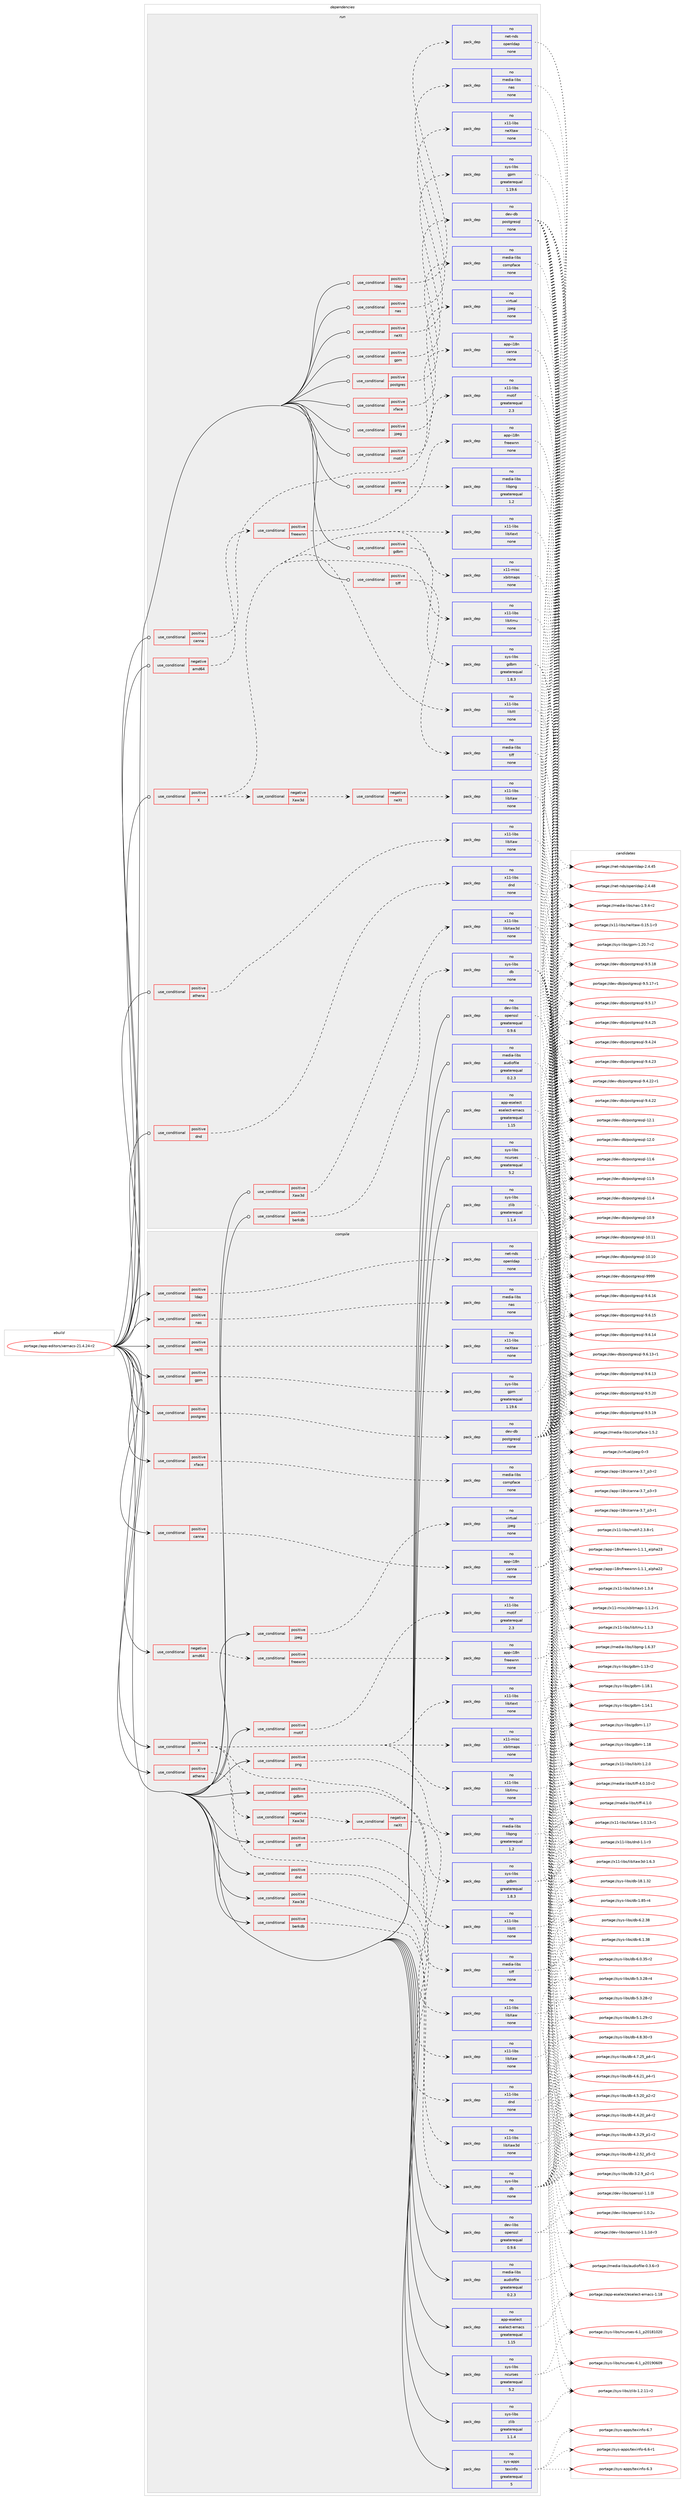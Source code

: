 digraph prolog {

# *************
# Graph options
# *************

newrank=true;
concentrate=true;
compound=true;
graph [rankdir=LR,fontname=Helvetica,fontsize=10,ranksep=1.5];#, ranksep=2.5, nodesep=0.2];
edge  [arrowhead=vee];
node  [fontname=Helvetica,fontsize=10];

# **********
# The ebuild
# **********

subgraph cluster_leftcol {
color=gray;
label=<<i>ebuild</i>>;
id [label="portage://app-editors/xemacs-21.4.24-r2", color=red, width=4, href="../app-editors/xemacs-21.4.24-r2.svg"];
}

# ****************
# The dependencies
# ****************

subgraph cluster_midcol {
color=gray;
label=<<i>dependencies</i>>;
subgraph cluster_compile {
fillcolor="#eeeeee";
style=filled;
label=<<i>compile</i>>;
subgraph cond149330 {
dependency634486 [label=<<TABLE BORDER="0" CELLBORDER="1" CELLSPACING="0" CELLPADDING="4"><TR><TD ROWSPAN="3" CELLPADDING="10">use_conditional</TD></TR><TR><TD>negative</TD></TR><TR><TD>amd64</TD></TR></TABLE>>, shape=none, color=red];
subgraph cond149331 {
dependency634487 [label=<<TABLE BORDER="0" CELLBORDER="1" CELLSPACING="0" CELLPADDING="4"><TR><TD ROWSPAN="3" CELLPADDING="10">use_conditional</TD></TR><TR><TD>positive</TD></TR><TR><TD>freewnn</TD></TR></TABLE>>, shape=none, color=red];
subgraph pack476739 {
dependency634488 [label=<<TABLE BORDER="0" CELLBORDER="1" CELLSPACING="0" CELLPADDING="4" WIDTH="220"><TR><TD ROWSPAN="6" CELLPADDING="30">pack_dep</TD></TR><TR><TD WIDTH="110">no</TD></TR><TR><TD>app-i18n</TD></TR><TR><TD>freewnn</TD></TR><TR><TD>none</TD></TR><TR><TD></TD></TR></TABLE>>, shape=none, color=blue];
}
dependency634487:e -> dependency634488:w [weight=20,style="dashed",arrowhead="vee"];
}
dependency634486:e -> dependency634487:w [weight=20,style="dashed",arrowhead="vee"];
}
id:e -> dependency634486:w [weight=20,style="solid",arrowhead="vee"];
subgraph cond149332 {
dependency634489 [label=<<TABLE BORDER="0" CELLBORDER="1" CELLSPACING="0" CELLPADDING="4"><TR><TD ROWSPAN="3" CELLPADDING="10">use_conditional</TD></TR><TR><TD>positive</TD></TR><TR><TD>X</TD></TR></TABLE>>, shape=none, color=red];
subgraph pack476740 {
dependency634490 [label=<<TABLE BORDER="0" CELLBORDER="1" CELLSPACING="0" CELLPADDING="4" WIDTH="220"><TR><TD ROWSPAN="6" CELLPADDING="30">pack_dep</TD></TR><TR><TD WIDTH="110">no</TD></TR><TR><TD>x11-libs</TD></TR><TR><TD>libXt</TD></TR><TR><TD>none</TD></TR><TR><TD></TD></TR></TABLE>>, shape=none, color=blue];
}
dependency634489:e -> dependency634490:w [weight=20,style="dashed",arrowhead="vee"];
subgraph pack476741 {
dependency634491 [label=<<TABLE BORDER="0" CELLBORDER="1" CELLSPACING="0" CELLPADDING="4" WIDTH="220"><TR><TD ROWSPAN="6" CELLPADDING="30">pack_dep</TD></TR><TR><TD WIDTH="110">no</TD></TR><TR><TD>x11-libs</TD></TR><TR><TD>libXmu</TD></TR><TR><TD>none</TD></TR><TR><TD></TD></TR></TABLE>>, shape=none, color=blue];
}
dependency634489:e -> dependency634491:w [weight=20,style="dashed",arrowhead="vee"];
subgraph pack476742 {
dependency634492 [label=<<TABLE BORDER="0" CELLBORDER="1" CELLSPACING="0" CELLPADDING="4" WIDTH="220"><TR><TD ROWSPAN="6" CELLPADDING="30">pack_dep</TD></TR><TR><TD WIDTH="110">no</TD></TR><TR><TD>x11-libs</TD></TR><TR><TD>libXext</TD></TR><TR><TD>none</TD></TR><TR><TD></TD></TR></TABLE>>, shape=none, color=blue];
}
dependency634489:e -> dependency634492:w [weight=20,style="dashed",arrowhead="vee"];
subgraph pack476743 {
dependency634493 [label=<<TABLE BORDER="0" CELLBORDER="1" CELLSPACING="0" CELLPADDING="4" WIDTH="220"><TR><TD ROWSPAN="6" CELLPADDING="30">pack_dep</TD></TR><TR><TD WIDTH="110">no</TD></TR><TR><TD>x11-misc</TD></TR><TR><TD>xbitmaps</TD></TR><TR><TD>none</TD></TR><TR><TD></TD></TR></TABLE>>, shape=none, color=blue];
}
dependency634489:e -> dependency634493:w [weight=20,style="dashed",arrowhead="vee"];
subgraph cond149333 {
dependency634494 [label=<<TABLE BORDER="0" CELLBORDER="1" CELLSPACING="0" CELLPADDING="4"><TR><TD ROWSPAN="3" CELLPADDING="10">use_conditional</TD></TR><TR><TD>negative</TD></TR><TR><TD>Xaw3d</TD></TR></TABLE>>, shape=none, color=red];
subgraph cond149334 {
dependency634495 [label=<<TABLE BORDER="0" CELLBORDER="1" CELLSPACING="0" CELLPADDING="4"><TR><TD ROWSPAN="3" CELLPADDING="10">use_conditional</TD></TR><TR><TD>negative</TD></TR><TR><TD>neXt</TD></TR></TABLE>>, shape=none, color=red];
subgraph pack476744 {
dependency634496 [label=<<TABLE BORDER="0" CELLBORDER="1" CELLSPACING="0" CELLPADDING="4" WIDTH="220"><TR><TD ROWSPAN="6" CELLPADDING="30">pack_dep</TD></TR><TR><TD WIDTH="110">no</TD></TR><TR><TD>x11-libs</TD></TR><TR><TD>libXaw</TD></TR><TR><TD>none</TD></TR><TR><TD></TD></TR></TABLE>>, shape=none, color=blue];
}
dependency634495:e -> dependency634496:w [weight=20,style="dashed",arrowhead="vee"];
}
dependency634494:e -> dependency634495:w [weight=20,style="dashed",arrowhead="vee"];
}
dependency634489:e -> dependency634494:w [weight=20,style="dashed",arrowhead="vee"];
}
id:e -> dependency634489:w [weight=20,style="solid",arrowhead="vee"];
subgraph cond149335 {
dependency634497 [label=<<TABLE BORDER="0" CELLBORDER="1" CELLSPACING="0" CELLPADDING="4"><TR><TD ROWSPAN="3" CELLPADDING="10">use_conditional</TD></TR><TR><TD>positive</TD></TR><TR><TD>Xaw3d</TD></TR></TABLE>>, shape=none, color=red];
subgraph pack476745 {
dependency634498 [label=<<TABLE BORDER="0" CELLBORDER="1" CELLSPACING="0" CELLPADDING="4" WIDTH="220"><TR><TD ROWSPAN="6" CELLPADDING="30">pack_dep</TD></TR><TR><TD WIDTH="110">no</TD></TR><TR><TD>x11-libs</TD></TR><TR><TD>libXaw3d</TD></TR><TR><TD>none</TD></TR><TR><TD></TD></TR></TABLE>>, shape=none, color=blue];
}
dependency634497:e -> dependency634498:w [weight=20,style="dashed",arrowhead="vee"];
}
id:e -> dependency634497:w [weight=20,style="solid",arrowhead="vee"];
subgraph cond149336 {
dependency634499 [label=<<TABLE BORDER="0" CELLBORDER="1" CELLSPACING="0" CELLPADDING="4"><TR><TD ROWSPAN="3" CELLPADDING="10">use_conditional</TD></TR><TR><TD>positive</TD></TR><TR><TD>athena</TD></TR></TABLE>>, shape=none, color=red];
subgraph pack476746 {
dependency634500 [label=<<TABLE BORDER="0" CELLBORDER="1" CELLSPACING="0" CELLPADDING="4" WIDTH="220"><TR><TD ROWSPAN="6" CELLPADDING="30">pack_dep</TD></TR><TR><TD WIDTH="110">no</TD></TR><TR><TD>x11-libs</TD></TR><TR><TD>libXaw</TD></TR><TR><TD>none</TD></TR><TR><TD></TD></TR></TABLE>>, shape=none, color=blue];
}
dependency634499:e -> dependency634500:w [weight=20,style="dashed",arrowhead="vee"];
}
id:e -> dependency634499:w [weight=20,style="solid",arrowhead="vee"];
subgraph cond149337 {
dependency634501 [label=<<TABLE BORDER="0" CELLBORDER="1" CELLSPACING="0" CELLPADDING="4"><TR><TD ROWSPAN="3" CELLPADDING="10">use_conditional</TD></TR><TR><TD>positive</TD></TR><TR><TD>berkdb</TD></TR></TABLE>>, shape=none, color=red];
subgraph pack476747 {
dependency634502 [label=<<TABLE BORDER="0" CELLBORDER="1" CELLSPACING="0" CELLPADDING="4" WIDTH="220"><TR><TD ROWSPAN="6" CELLPADDING="30">pack_dep</TD></TR><TR><TD WIDTH="110">no</TD></TR><TR><TD>sys-libs</TD></TR><TR><TD>db</TD></TR><TR><TD>none</TD></TR><TR><TD></TD></TR></TABLE>>, shape=none, color=blue];
}
dependency634501:e -> dependency634502:w [weight=20,style="dashed",arrowhead="vee"];
}
id:e -> dependency634501:w [weight=20,style="solid",arrowhead="vee"];
subgraph cond149338 {
dependency634503 [label=<<TABLE BORDER="0" CELLBORDER="1" CELLSPACING="0" CELLPADDING="4"><TR><TD ROWSPAN="3" CELLPADDING="10">use_conditional</TD></TR><TR><TD>positive</TD></TR><TR><TD>canna</TD></TR></TABLE>>, shape=none, color=red];
subgraph pack476748 {
dependency634504 [label=<<TABLE BORDER="0" CELLBORDER="1" CELLSPACING="0" CELLPADDING="4" WIDTH="220"><TR><TD ROWSPAN="6" CELLPADDING="30">pack_dep</TD></TR><TR><TD WIDTH="110">no</TD></TR><TR><TD>app-i18n</TD></TR><TR><TD>canna</TD></TR><TR><TD>none</TD></TR><TR><TD></TD></TR></TABLE>>, shape=none, color=blue];
}
dependency634503:e -> dependency634504:w [weight=20,style="dashed",arrowhead="vee"];
}
id:e -> dependency634503:w [weight=20,style="solid",arrowhead="vee"];
subgraph cond149339 {
dependency634505 [label=<<TABLE BORDER="0" CELLBORDER="1" CELLSPACING="0" CELLPADDING="4"><TR><TD ROWSPAN="3" CELLPADDING="10">use_conditional</TD></TR><TR><TD>positive</TD></TR><TR><TD>dnd</TD></TR></TABLE>>, shape=none, color=red];
subgraph pack476749 {
dependency634506 [label=<<TABLE BORDER="0" CELLBORDER="1" CELLSPACING="0" CELLPADDING="4" WIDTH="220"><TR><TD ROWSPAN="6" CELLPADDING="30">pack_dep</TD></TR><TR><TD WIDTH="110">no</TD></TR><TR><TD>x11-libs</TD></TR><TR><TD>dnd</TD></TR><TR><TD>none</TD></TR><TR><TD></TD></TR></TABLE>>, shape=none, color=blue];
}
dependency634505:e -> dependency634506:w [weight=20,style="dashed",arrowhead="vee"];
}
id:e -> dependency634505:w [weight=20,style="solid",arrowhead="vee"];
subgraph cond149340 {
dependency634507 [label=<<TABLE BORDER="0" CELLBORDER="1" CELLSPACING="0" CELLPADDING="4"><TR><TD ROWSPAN="3" CELLPADDING="10">use_conditional</TD></TR><TR><TD>positive</TD></TR><TR><TD>gdbm</TD></TR></TABLE>>, shape=none, color=red];
subgraph pack476750 {
dependency634508 [label=<<TABLE BORDER="0" CELLBORDER="1" CELLSPACING="0" CELLPADDING="4" WIDTH="220"><TR><TD ROWSPAN="6" CELLPADDING="30">pack_dep</TD></TR><TR><TD WIDTH="110">no</TD></TR><TR><TD>sys-libs</TD></TR><TR><TD>gdbm</TD></TR><TR><TD>greaterequal</TD></TR><TR><TD>1.8.3</TD></TR></TABLE>>, shape=none, color=blue];
}
dependency634507:e -> dependency634508:w [weight=20,style="dashed",arrowhead="vee"];
}
id:e -> dependency634507:w [weight=20,style="solid",arrowhead="vee"];
subgraph cond149341 {
dependency634509 [label=<<TABLE BORDER="0" CELLBORDER="1" CELLSPACING="0" CELLPADDING="4"><TR><TD ROWSPAN="3" CELLPADDING="10">use_conditional</TD></TR><TR><TD>positive</TD></TR><TR><TD>gpm</TD></TR></TABLE>>, shape=none, color=red];
subgraph pack476751 {
dependency634510 [label=<<TABLE BORDER="0" CELLBORDER="1" CELLSPACING="0" CELLPADDING="4" WIDTH="220"><TR><TD ROWSPAN="6" CELLPADDING="30">pack_dep</TD></TR><TR><TD WIDTH="110">no</TD></TR><TR><TD>sys-libs</TD></TR><TR><TD>gpm</TD></TR><TR><TD>greaterequal</TD></TR><TR><TD>1.19.6</TD></TR></TABLE>>, shape=none, color=blue];
}
dependency634509:e -> dependency634510:w [weight=20,style="dashed",arrowhead="vee"];
}
id:e -> dependency634509:w [weight=20,style="solid",arrowhead="vee"];
subgraph cond149342 {
dependency634511 [label=<<TABLE BORDER="0" CELLBORDER="1" CELLSPACING="0" CELLPADDING="4"><TR><TD ROWSPAN="3" CELLPADDING="10">use_conditional</TD></TR><TR><TD>positive</TD></TR><TR><TD>jpeg</TD></TR></TABLE>>, shape=none, color=red];
subgraph pack476752 {
dependency634512 [label=<<TABLE BORDER="0" CELLBORDER="1" CELLSPACING="0" CELLPADDING="4" WIDTH="220"><TR><TD ROWSPAN="6" CELLPADDING="30">pack_dep</TD></TR><TR><TD WIDTH="110">no</TD></TR><TR><TD>virtual</TD></TR><TR><TD>jpeg</TD></TR><TR><TD>none</TD></TR><TR><TD></TD></TR></TABLE>>, shape=none, color=blue];
}
dependency634511:e -> dependency634512:w [weight=20,style="dashed",arrowhead="vee"];
}
id:e -> dependency634511:w [weight=20,style="solid",arrowhead="vee"];
subgraph cond149343 {
dependency634513 [label=<<TABLE BORDER="0" CELLBORDER="1" CELLSPACING="0" CELLPADDING="4"><TR><TD ROWSPAN="3" CELLPADDING="10">use_conditional</TD></TR><TR><TD>positive</TD></TR><TR><TD>ldap</TD></TR></TABLE>>, shape=none, color=red];
subgraph pack476753 {
dependency634514 [label=<<TABLE BORDER="0" CELLBORDER="1" CELLSPACING="0" CELLPADDING="4" WIDTH="220"><TR><TD ROWSPAN="6" CELLPADDING="30">pack_dep</TD></TR><TR><TD WIDTH="110">no</TD></TR><TR><TD>net-nds</TD></TR><TR><TD>openldap</TD></TR><TR><TD>none</TD></TR><TR><TD></TD></TR></TABLE>>, shape=none, color=blue];
}
dependency634513:e -> dependency634514:w [weight=20,style="dashed",arrowhead="vee"];
}
id:e -> dependency634513:w [weight=20,style="solid",arrowhead="vee"];
subgraph cond149344 {
dependency634515 [label=<<TABLE BORDER="0" CELLBORDER="1" CELLSPACING="0" CELLPADDING="4"><TR><TD ROWSPAN="3" CELLPADDING="10">use_conditional</TD></TR><TR><TD>positive</TD></TR><TR><TD>motif</TD></TR></TABLE>>, shape=none, color=red];
subgraph pack476754 {
dependency634516 [label=<<TABLE BORDER="0" CELLBORDER="1" CELLSPACING="0" CELLPADDING="4" WIDTH="220"><TR><TD ROWSPAN="6" CELLPADDING="30">pack_dep</TD></TR><TR><TD WIDTH="110">no</TD></TR><TR><TD>x11-libs</TD></TR><TR><TD>motif</TD></TR><TR><TD>greaterequal</TD></TR><TR><TD>2.3</TD></TR></TABLE>>, shape=none, color=blue];
}
dependency634515:e -> dependency634516:w [weight=20,style="dashed",arrowhead="vee"];
}
id:e -> dependency634515:w [weight=20,style="solid",arrowhead="vee"];
subgraph cond149345 {
dependency634517 [label=<<TABLE BORDER="0" CELLBORDER="1" CELLSPACING="0" CELLPADDING="4"><TR><TD ROWSPAN="3" CELLPADDING="10">use_conditional</TD></TR><TR><TD>positive</TD></TR><TR><TD>nas</TD></TR></TABLE>>, shape=none, color=red];
subgraph pack476755 {
dependency634518 [label=<<TABLE BORDER="0" CELLBORDER="1" CELLSPACING="0" CELLPADDING="4" WIDTH="220"><TR><TD ROWSPAN="6" CELLPADDING="30">pack_dep</TD></TR><TR><TD WIDTH="110">no</TD></TR><TR><TD>media-libs</TD></TR><TR><TD>nas</TD></TR><TR><TD>none</TD></TR><TR><TD></TD></TR></TABLE>>, shape=none, color=blue];
}
dependency634517:e -> dependency634518:w [weight=20,style="dashed",arrowhead="vee"];
}
id:e -> dependency634517:w [weight=20,style="solid",arrowhead="vee"];
subgraph cond149346 {
dependency634519 [label=<<TABLE BORDER="0" CELLBORDER="1" CELLSPACING="0" CELLPADDING="4"><TR><TD ROWSPAN="3" CELLPADDING="10">use_conditional</TD></TR><TR><TD>positive</TD></TR><TR><TD>neXt</TD></TR></TABLE>>, shape=none, color=red];
subgraph pack476756 {
dependency634520 [label=<<TABLE BORDER="0" CELLBORDER="1" CELLSPACING="0" CELLPADDING="4" WIDTH="220"><TR><TD ROWSPAN="6" CELLPADDING="30">pack_dep</TD></TR><TR><TD WIDTH="110">no</TD></TR><TR><TD>x11-libs</TD></TR><TR><TD>neXtaw</TD></TR><TR><TD>none</TD></TR><TR><TD></TD></TR></TABLE>>, shape=none, color=blue];
}
dependency634519:e -> dependency634520:w [weight=20,style="dashed",arrowhead="vee"];
}
id:e -> dependency634519:w [weight=20,style="solid",arrowhead="vee"];
subgraph cond149347 {
dependency634521 [label=<<TABLE BORDER="0" CELLBORDER="1" CELLSPACING="0" CELLPADDING="4"><TR><TD ROWSPAN="3" CELLPADDING="10">use_conditional</TD></TR><TR><TD>positive</TD></TR><TR><TD>png</TD></TR></TABLE>>, shape=none, color=red];
subgraph pack476757 {
dependency634522 [label=<<TABLE BORDER="0" CELLBORDER="1" CELLSPACING="0" CELLPADDING="4" WIDTH="220"><TR><TD ROWSPAN="6" CELLPADDING="30">pack_dep</TD></TR><TR><TD WIDTH="110">no</TD></TR><TR><TD>media-libs</TD></TR><TR><TD>libpng</TD></TR><TR><TD>greaterequal</TD></TR><TR><TD>1.2</TD></TR></TABLE>>, shape=none, color=blue];
}
dependency634521:e -> dependency634522:w [weight=20,style="dashed",arrowhead="vee"];
}
id:e -> dependency634521:w [weight=20,style="solid",arrowhead="vee"];
subgraph cond149348 {
dependency634523 [label=<<TABLE BORDER="0" CELLBORDER="1" CELLSPACING="0" CELLPADDING="4"><TR><TD ROWSPAN="3" CELLPADDING="10">use_conditional</TD></TR><TR><TD>positive</TD></TR><TR><TD>postgres</TD></TR></TABLE>>, shape=none, color=red];
subgraph pack476758 {
dependency634524 [label=<<TABLE BORDER="0" CELLBORDER="1" CELLSPACING="0" CELLPADDING="4" WIDTH="220"><TR><TD ROWSPAN="6" CELLPADDING="30">pack_dep</TD></TR><TR><TD WIDTH="110">no</TD></TR><TR><TD>dev-db</TD></TR><TR><TD>postgresql</TD></TR><TR><TD>none</TD></TR><TR><TD></TD></TR></TABLE>>, shape=none, color=blue];
}
dependency634523:e -> dependency634524:w [weight=20,style="dashed",arrowhead="vee"];
}
id:e -> dependency634523:w [weight=20,style="solid",arrowhead="vee"];
subgraph cond149349 {
dependency634525 [label=<<TABLE BORDER="0" CELLBORDER="1" CELLSPACING="0" CELLPADDING="4"><TR><TD ROWSPAN="3" CELLPADDING="10">use_conditional</TD></TR><TR><TD>positive</TD></TR><TR><TD>tiff</TD></TR></TABLE>>, shape=none, color=red];
subgraph pack476759 {
dependency634526 [label=<<TABLE BORDER="0" CELLBORDER="1" CELLSPACING="0" CELLPADDING="4" WIDTH="220"><TR><TD ROWSPAN="6" CELLPADDING="30">pack_dep</TD></TR><TR><TD WIDTH="110">no</TD></TR><TR><TD>media-libs</TD></TR><TR><TD>tiff</TD></TR><TR><TD>none</TD></TR><TR><TD></TD></TR></TABLE>>, shape=none, color=blue];
}
dependency634525:e -> dependency634526:w [weight=20,style="dashed",arrowhead="vee"];
}
id:e -> dependency634525:w [weight=20,style="solid",arrowhead="vee"];
subgraph cond149350 {
dependency634527 [label=<<TABLE BORDER="0" CELLBORDER="1" CELLSPACING="0" CELLPADDING="4"><TR><TD ROWSPAN="3" CELLPADDING="10">use_conditional</TD></TR><TR><TD>positive</TD></TR><TR><TD>xface</TD></TR></TABLE>>, shape=none, color=red];
subgraph pack476760 {
dependency634528 [label=<<TABLE BORDER="0" CELLBORDER="1" CELLSPACING="0" CELLPADDING="4" WIDTH="220"><TR><TD ROWSPAN="6" CELLPADDING="30">pack_dep</TD></TR><TR><TD WIDTH="110">no</TD></TR><TR><TD>media-libs</TD></TR><TR><TD>compface</TD></TR><TR><TD>none</TD></TR><TR><TD></TD></TR></TABLE>>, shape=none, color=blue];
}
dependency634527:e -> dependency634528:w [weight=20,style="dashed",arrowhead="vee"];
}
id:e -> dependency634527:w [weight=20,style="solid",arrowhead="vee"];
subgraph pack476761 {
dependency634529 [label=<<TABLE BORDER="0" CELLBORDER="1" CELLSPACING="0" CELLPADDING="4" WIDTH="220"><TR><TD ROWSPAN="6" CELLPADDING="30">pack_dep</TD></TR><TR><TD WIDTH="110">no</TD></TR><TR><TD>app-eselect</TD></TR><TR><TD>eselect-emacs</TD></TR><TR><TD>greaterequal</TD></TR><TR><TD>1.15</TD></TR></TABLE>>, shape=none, color=blue];
}
id:e -> dependency634529:w [weight=20,style="solid",arrowhead="vee"];
subgraph pack476762 {
dependency634530 [label=<<TABLE BORDER="0" CELLBORDER="1" CELLSPACING="0" CELLPADDING="4" WIDTH="220"><TR><TD ROWSPAN="6" CELLPADDING="30">pack_dep</TD></TR><TR><TD WIDTH="110">no</TD></TR><TR><TD>dev-libs</TD></TR><TR><TD>openssl</TD></TR><TR><TD>greaterequal</TD></TR><TR><TD>0.9.6</TD></TR></TABLE>>, shape=none, color=blue];
}
id:e -> dependency634530:w [weight=20,style="solid",arrowhead="vee"];
subgraph pack476763 {
dependency634531 [label=<<TABLE BORDER="0" CELLBORDER="1" CELLSPACING="0" CELLPADDING="4" WIDTH="220"><TR><TD ROWSPAN="6" CELLPADDING="30">pack_dep</TD></TR><TR><TD WIDTH="110">no</TD></TR><TR><TD>media-libs</TD></TR><TR><TD>audiofile</TD></TR><TR><TD>greaterequal</TD></TR><TR><TD>0.2.3</TD></TR></TABLE>>, shape=none, color=blue];
}
id:e -> dependency634531:w [weight=20,style="solid",arrowhead="vee"];
subgraph pack476764 {
dependency634532 [label=<<TABLE BORDER="0" CELLBORDER="1" CELLSPACING="0" CELLPADDING="4" WIDTH="220"><TR><TD ROWSPAN="6" CELLPADDING="30">pack_dep</TD></TR><TR><TD WIDTH="110">no</TD></TR><TR><TD>sys-apps</TD></TR><TR><TD>texinfo</TD></TR><TR><TD>greaterequal</TD></TR><TR><TD>5</TD></TR></TABLE>>, shape=none, color=blue];
}
id:e -> dependency634532:w [weight=20,style="solid",arrowhead="vee"];
subgraph pack476765 {
dependency634533 [label=<<TABLE BORDER="0" CELLBORDER="1" CELLSPACING="0" CELLPADDING="4" WIDTH="220"><TR><TD ROWSPAN="6" CELLPADDING="30">pack_dep</TD></TR><TR><TD WIDTH="110">no</TD></TR><TR><TD>sys-libs</TD></TR><TR><TD>ncurses</TD></TR><TR><TD>greaterequal</TD></TR><TR><TD>5.2</TD></TR></TABLE>>, shape=none, color=blue];
}
id:e -> dependency634533:w [weight=20,style="solid",arrowhead="vee"];
subgraph pack476766 {
dependency634534 [label=<<TABLE BORDER="0" CELLBORDER="1" CELLSPACING="0" CELLPADDING="4" WIDTH="220"><TR><TD ROWSPAN="6" CELLPADDING="30">pack_dep</TD></TR><TR><TD WIDTH="110">no</TD></TR><TR><TD>sys-libs</TD></TR><TR><TD>zlib</TD></TR><TR><TD>greaterequal</TD></TR><TR><TD>1.1.4</TD></TR></TABLE>>, shape=none, color=blue];
}
id:e -> dependency634534:w [weight=20,style="solid",arrowhead="vee"];
}
subgraph cluster_compileandrun {
fillcolor="#eeeeee";
style=filled;
label=<<i>compile and run</i>>;
}
subgraph cluster_run {
fillcolor="#eeeeee";
style=filled;
label=<<i>run</i>>;
subgraph cond149351 {
dependency634535 [label=<<TABLE BORDER="0" CELLBORDER="1" CELLSPACING="0" CELLPADDING="4"><TR><TD ROWSPAN="3" CELLPADDING="10">use_conditional</TD></TR><TR><TD>negative</TD></TR><TR><TD>amd64</TD></TR></TABLE>>, shape=none, color=red];
subgraph cond149352 {
dependency634536 [label=<<TABLE BORDER="0" CELLBORDER="1" CELLSPACING="0" CELLPADDING="4"><TR><TD ROWSPAN="3" CELLPADDING="10">use_conditional</TD></TR><TR><TD>positive</TD></TR><TR><TD>freewnn</TD></TR></TABLE>>, shape=none, color=red];
subgraph pack476767 {
dependency634537 [label=<<TABLE BORDER="0" CELLBORDER="1" CELLSPACING="0" CELLPADDING="4" WIDTH="220"><TR><TD ROWSPAN="6" CELLPADDING="30">pack_dep</TD></TR><TR><TD WIDTH="110">no</TD></TR><TR><TD>app-i18n</TD></TR><TR><TD>freewnn</TD></TR><TR><TD>none</TD></TR><TR><TD></TD></TR></TABLE>>, shape=none, color=blue];
}
dependency634536:e -> dependency634537:w [weight=20,style="dashed",arrowhead="vee"];
}
dependency634535:e -> dependency634536:w [weight=20,style="dashed",arrowhead="vee"];
}
id:e -> dependency634535:w [weight=20,style="solid",arrowhead="odot"];
subgraph cond149353 {
dependency634538 [label=<<TABLE BORDER="0" CELLBORDER="1" CELLSPACING="0" CELLPADDING="4"><TR><TD ROWSPAN="3" CELLPADDING="10">use_conditional</TD></TR><TR><TD>positive</TD></TR><TR><TD>X</TD></TR></TABLE>>, shape=none, color=red];
subgraph pack476768 {
dependency634539 [label=<<TABLE BORDER="0" CELLBORDER="1" CELLSPACING="0" CELLPADDING="4" WIDTH="220"><TR><TD ROWSPAN="6" CELLPADDING="30">pack_dep</TD></TR><TR><TD WIDTH="110">no</TD></TR><TR><TD>x11-libs</TD></TR><TR><TD>libXt</TD></TR><TR><TD>none</TD></TR><TR><TD></TD></TR></TABLE>>, shape=none, color=blue];
}
dependency634538:e -> dependency634539:w [weight=20,style="dashed",arrowhead="vee"];
subgraph pack476769 {
dependency634540 [label=<<TABLE BORDER="0" CELLBORDER="1" CELLSPACING="0" CELLPADDING="4" WIDTH="220"><TR><TD ROWSPAN="6" CELLPADDING="30">pack_dep</TD></TR><TR><TD WIDTH="110">no</TD></TR><TR><TD>x11-libs</TD></TR><TR><TD>libXmu</TD></TR><TR><TD>none</TD></TR><TR><TD></TD></TR></TABLE>>, shape=none, color=blue];
}
dependency634538:e -> dependency634540:w [weight=20,style="dashed",arrowhead="vee"];
subgraph pack476770 {
dependency634541 [label=<<TABLE BORDER="0" CELLBORDER="1" CELLSPACING="0" CELLPADDING="4" WIDTH="220"><TR><TD ROWSPAN="6" CELLPADDING="30">pack_dep</TD></TR><TR><TD WIDTH="110">no</TD></TR><TR><TD>x11-libs</TD></TR><TR><TD>libXext</TD></TR><TR><TD>none</TD></TR><TR><TD></TD></TR></TABLE>>, shape=none, color=blue];
}
dependency634538:e -> dependency634541:w [weight=20,style="dashed",arrowhead="vee"];
subgraph pack476771 {
dependency634542 [label=<<TABLE BORDER="0" CELLBORDER="1" CELLSPACING="0" CELLPADDING="4" WIDTH="220"><TR><TD ROWSPAN="6" CELLPADDING="30">pack_dep</TD></TR><TR><TD WIDTH="110">no</TD></TR><TR><TD>x11-misc</TD></TR><TR><TD>xbitmaps</TD></TR><TR><TD>none</TD></TR><TR><TD></TD></TR></TABLE>>, shape=none, color=blue];
}
dependency634538:e -> dependency634542:w [weight=20,style="dashed",arrowhead="vee"];
subgraph cond149354 {
dependency634543 [label=<<TABLE BORDER="0" CELLBORDER="1" CELLSPACING="0" CELLPADDING="4"><TR><TD ROWSPAN="3" CELLPADDING="10">use_conditional</TD></TR><TR><TD>negative</TD></TR><TR><TD>Xaw3d</TD></TR></TABLE>>, shape=none, color=red];
subgraph cond149355 {
dependency634544 [label=<<TABLE BORDER="0" CELLBORDER="1" CELLSPACING="0" CELLPADDING="4"><TR><TD ROWSPAN="3" CELLPADDING="10">use_conditional</TD></TR><TR><TD>negative</TD></TR><TR><TD>neXt</TD></TR></TABLE>>, shape=none, color=red];
subgraph pack476772 {
dependency634545 [label=<<TABLE BORDER="0" CELLBORDER="1" CELLSPACING="0" CELLPADDING="4" WIDTH="220"><TR><TD ROWSPAN="6" CELLPADDING="30">pack_dep</TD></TR><TR><TD WIDTH="110">no</TD></TR><TR><TD>x11-libs</TD></TR><TR><TD>libXaw</TD></TR><TR><TD>none</TD></TR><TR><TD></TD></TR></TABLE>>, shape=none, color=blue];
}
dependency634544:e -> dependency634545:w [weight=20,style="dashed",arrowhead="vee"];
}
dependency634543:e -> dependency634544:w [weight=20,style="dashed",arrowhead="vee"];
}
dependency634538:e -> dependency634543:w [weight=20,style="dashed",arrowhead="vee"];
}
id:e -> dependency634538:w [weight=20,style="solid",arrowhead="odot"];
subgraph cond149356 {
dependency634546 [label=<<TABLE BORDER="0" CELLBORDER="1" CELLSPACING="0" CELLPADDING="4"><TR><TD ROWSPAN="3" CELLPADDING="10">use_conditional</TD></TR><TR><TD>positive</TD></TR><TR><TD>Xaw3d</TD></TR></TABLE>>, shape=none, color=red];
subgraph pack476773 {
dependency634547 [label=<<TABLE BORDER="0" CELLBORDER="1" CELLSPACING="0" CELLPADDING="4" WIDTH="220"><TR><TD ROWSPAN="6" CELLPADDING="30">pack_dep</TD></TR><TR><TD WIDTH="110">no</TD></TR><TR><TD>x11-libs</TD></TR><TR><TD>libXaw3d</TD></TR><TR><TD>none</TD></TR><TR><TD></TD></TR></TABLE>>, shape=none, color=blue];
}
dependency634546:e -> dependency634547:w [weight=20,style="dashed",arrowhead="vee"];
}
id:e -> dependency634546:w [weight=20,style="solid",arrowhead="odot"];
subgraph cond149357 {
dependency634548 [label=<<TABLE BORDER="0" CELLBORDER="1" CELLSPACING="0" CELLPADDING="4"><TR><TD ROWSPAN="3" CELLPADDING="10">use_conditional</TD></TR><TR><TD>positive</TD></TR><TR><TD>athena</TD></TR></TABLE>>, shape=none, color=red];
subgraph pack476774 {
dependency634549 [label=<<TABLE BORDER="0" CELLBORDER="1" CELLSPACING="0" CELLPADDING="4" WIDTH="220"><TR><TD ROWSPAN="6" CELLPADDING="30">pack_dep</TD></TR><TR><TD WIDTH="110">no</TD></TR><TR><TD>x11-libs</TD></TR><TR><TD>libXaw</TD></TR><TR><TD>none</TD></TR><TR><TD></TD></TR></TABLE>>, shape=none, color=blue];
}
dependency634548:e -> dependency634549:w [weight=20,style="dashed",arrowhead="vee"];
}
id:e -> dependency634548:w [weight=20,style="solid",arrowhead="odot"];
subgraph cond149358 {
dependency634550 [label=<<TABLE BORDER="0" CELLBORDER="1" CELLSPACING="0" CELLPADDING="4"><TR><TD ROWSPAN="3" CELLPADDING="10">use_conditional</TD></TR><TR><TD>positive</TD></TR><TR><TD>berkdb</TD></TR></TABLE>>, shape=none, color=red];
subgraph pack476775 {
dependency634551 [label=<<TABLE BORDER="0" CELLBORDER="1" CELLSPACING="0" CELLPADDING="4" WIDTH="220"><TR><TD ROWSPAN="6" CELLPADDING="30">pack_dep</TD></TR><TR><TD WIDTH="110">no</TD></TR><TR><TD>sys-libs</TD></TR><TR><TD>db</TD></TR><TR><TD>none</TD></TR><TR><TD></TD></TR></TABLE>>, shape=none, color=blue];
}
dependency634550:e -> dependency634551:w [weight=20,style="dashed",arrowhead="vee"];
}
id:e -> dependency634550:w [weight=20,style="solid",arrowhead="odot"];
subgraph cond149359 {
dependency634552 [label=<<TABLE BORDER="0" CELLBORDER="1" CELLSPACING="0" CELLPADDING="4"><TR><TD ROWSPAN="3" CELLPADDING="10">use_conditional</TD></TR><TR><TD>positive</TD></TR><TR><TD>canna</TD></TR></TABLE>>, shape=none, color=red];
subgraph pack476776 {
dependency634553 [label=<<TABLE BORDER="0" CELLBORDER="1" CELLSPACING="0" CELLPADDING="4" WIDTH="220"><TR><TD ROWSPAN="6" CELLPADDING="30">pack_dep</TD></TR><TR><TD WIDTH="110">no</TD></TR><TR><TD>app-i18n</TD></TR><TR><TD>canna</TD></TR><TR><TD>none</TD></TR><TR><TD></TD></TR></TABLE>>, shape=none, color=blue];
}
dependency634552:e -> dependency634553:w [weight=20,style="dashed",arrowhead="vee"];
}
id:e -> dependency634552:w [weight=20,style="solid",arrowhead="odot"];
subgraph cond149360 {
dependency634554 [label=<<TABLE BORDER="0" CELLBORDER="1" CELLSPACING="0" CELLPADDING="4"><TR><TD ROWSPAN="3" CELLPADDING="10">use_conditional</TD></TR><TR><TD>positive</TD></TR><TR><TD>dnd</TD></TR></TABLE>>, shape=none, color=red];
subgraph pack476777 {
dependency634555 [label=<<TABLE BORDER="0" CELLBORDER="1" CELLSPACING="0" CELLPADDING="4" WIDTH="220"><TR><TD ROWSPAN="6" CELLPADDING="30">pack_dep</TD></TR><TR><TD WIDTH="110">no</TD></TR><TR><TD>x11-libs</TD></TR><TR><TD>dnd</TD></TR><TR><TD>none</TD></TR><TR><TD></TD></TR></TABLE>>, shape=none, color=blue];
}
dependency634554:e -> dependency634555:w [weight=20,style="dashed",arrowhead="vee"];
}
id:e -> dependency634554:w [weight=20,style="solid",arrowhead="odot"];
subgraph cond149361 {
dependency634556 [label=<<TABLE BORDER="0" CELLBORDER="1" CELLSPACING="0" CELLPADDING="4"><TR><TD ROWSPAN="3" CELLPADDING="10">use_conditional</TD></TR><TR><TD>positive</TD></TR><TR><TD>gdbm</TD></TR></TABLE>>, shape=none, color=red];
subgraph pack476778 {
dependency634557 [label=<<TABLE BORDER="0" CELLBORDER="1" CELLSPACING="0" CELLPADDING="4" WIDTH="220"><TR><TD ROWSPAN="6" CELLPADDING="30">pack_dep</TD></TR><TR><TD WIDTH="110">no</TD></TR><TR><TD>sys-libs</TD></TR><TR><TD>gdbm</TD></TR><TR><TD>greaterequal</TD></TR><TR><TD>1.8.3</TD></TR></TABLE>>, shape=none, color=blue];
}
dependency634556:e -> dependency634557:w [weight=20,style="dashed",arrowhead="vee"];
}
id:e -> dependency634556:w [weight=20,style="solid",arrowhead="odot"];
subgraph cond149362 {
dependency634558 [label=<<TABLE BORDER="0" CELLBORDER="1" CELLSPACING="0" CELLPADDING="4"><TR><TD ROWSPAN="3" CELLPADDING="10">use_conditional</TD></TR><TR><TD>positive</TD></TR><TR><TD>gpm</TD></TR></TABLE>>, shape=none, color=red];
subgraph pack476779 {
dependency634559 [label=<<TABLE BORDER="0" CELLBORDER="1" CELLSPACING="0" CELLPADDING="4" WIDTH="220"><TR><TD ROWSPAN="6" CELLPADDING="30">pack_dep</TD></TR><TR><TD WIDTH="110">no</TD></TR><TR><TD>sys-libs</TD></TR><TR><TD>gpm</TD></TR><TR><TD>greaterequal</TD></TR><TR><TD>1.19.6</TD></TR></TABLE>>, shape=none, color=blue];
}
dependency634558:e -> dependency634559:w [weight=20,style="dashed",arrowhead="vee"];
}
id:e -> dependency634558:w [weight=20,style="solid",arrowhead="odot"];
subgraph cond149363 {
dependency634560 [label=<<TABLE BORDER="0" CELLBORDER="1" CELLSPACING="0" CELLPADDING="4"><TR><TD ROWSPAN="3" CELLPADDING="10">use_conditional</TD></TR><TR><TD>positive</TD></TR><TR><TD>jpeg</TD></TR></TABLE>>, shape=none, color=red];
subgraph pack476780 {
dependency634561 [label=<<TABLE BORDER="0" CELLBORDER="1" CELLSPACING="0" CELLPADDING="4" WIDTH="220"><TR><TD ROWSPAN="6" CELLPADDING="30">pack_dep</TD></TR><TR><TD WIDTH="110">no</TD></TR><TR><TD>virtual</TD></TR><TR><TD>jpeg</TD></TR><TR><TD>none</TD></TR><TR><TD></TD></TR></TABLE>>, shape=none, color=blue];
}
dependency634560:e -> dependency634561:w [weight=20,style="dashed",arrowhead="vee"];
}
id:e -> dependency634560:w [weight=20,style="solid",arrowhead="odot"];
subgraph cond149364 {
dependency634562 [label=<<TABLE BORDER="0" CELLBORDER="1" CELLSPACING="0" CELLPADDING="4"><TR><TD ROWSPAN="3" CELLPADDING="10">use_conditional</TD></TR><TR><TD>positive</TD></TR><TR><TD>ldap</TD></TR></TABLE>>, shape=none, color=red];
subgraph pack476781 {
dependency634563 [label=<<TABLE BORDER="0" CELLBORDER="1" CELLSPACING="0" CELLPADDING="4" WIDTH="220"><TR><TD ROWSPAN="6" CELLPADDING="30">pack_dep</TD></TR><TR><TD WIDTH="110">no</TD></TR><TR><TD>net-nds</TD></TR><TR><TD>openldap</TD></TR><TR><TD>none</TD></TR><TR><TD></TD></TR></TABLE>>, shape=none, color=blue];
}
dependency634562:e -> dependency634563:w [weight=20,style="dashed",arrowhead="vee"];
}
id:e -> dependency634562:w [weight=20,style="solid",arrowhead="odot"];
subgraph cond149365 {
dependency634564 [label=<<TABLE BORDER="0" CELLBORDER="1" CELLSPACING="0" CELLPADDING="4"><TR><TD ROWSPAN="3" CELLPADDING="10">use_conditional</TD></TR><TR><TD>positive</TD></TR><TR><TD>motif</TD></TR></TABLE>>, shape=none, color=red];
subgraph pack476782 {
dependency634565 [label=<<TABLE BORDER="0" CELLBORDER="1" CELLSPACING="0" CELLPADDING="4" WIDTH="220"><TR><TD ROWSPAN="6" CELLPADDING="30">pack_dep</TD></TR><TR><TD WIDTH="110">no</TD></TR><TR><TD>x11-libs</TD></TR><TR><TD>motif</TD></TR><TR><TD>greaterequal</TD></TR><TR><TD>2.3</TD></TR></TABLE>>, shape=none, color=blue];
}
dependency634564:e -> dependency634565:w [weight=20,style="dashed",arrowhead="vee"];
}
id:e -> dependency634564:w [weight=20,style="solid",arrowhead="odot"];
subgraph cond149366 {
dependency634566 [label=<<TABLE BORDER="0" CELLBORDER="1" CELLSPACING="0" CELLPADDING="4"><TR><TD ROWSPAN="3" CELLPADDING="10">use_conditional</TD></TR><TR><TD>positive</TD></TR><TR><TD>nas</TD></TR></TABLE>>, shape=none, color=red];
subgraph pack476783 {
dependency634567 [label=<<TABLE BORDER="0" CELLBORDER="1" CELLSPACING="0" CELLPADDING="4" WIDTH="220"><TR><TD ROWSPAN="6" CELLPADDING="30">pack_dep</TD></TR><TR><TD WIDTH="110">no</TD></TR><TR><TD>media-libs</TD></TR><TR><TD>nas</TD></TR><TR><TD>none</TD></TR><TR><TD></TD></TR></TABLE>>, shape=none, color=blue];
}
dependency634566:e -> dependency634567:w [weight=20,style="dashed",arrowhead="vee"];
}
id:e -> dependency634566:w [weight=20,style="solid",arrowhead="odot"];
subgraph cond149367 {
dependency634568 [label=<<TABLE BORDER="0" CELLBORDER="1" CELLSPACING="0" CELLPADDING="4"><TR><TD ROWSPAN="3" CELLPADDING="10">use_conditional</TD></TR><TR><TD>positive</TD></TR><TR><TD>neXt</TD></TR></TABLE>>, shape=none, color=red];
subgraph pack476784 {
dependency634569 [label=<<TABLE BORDER="0" CELLBORDER="1" CELLSPACING="0" CELLPADDING="4" WIDTH="220"><TR><TD ROWSPAN="6" CELLPADDING="30">pack_dep</TD></TR><TR><TD WIDTH="110">no</TD></TR><TR><TD>x11-libs</TD></TR><TR><TD>neXtaw</TD></TR><TR><TD>none</TD></TR><TR><TD></TD></TR></TABLE>>, shape=none, color=blue];
}
dependency634568:e -> dependency634569:w [weight=20,style="dashed",arrowhead="vee"];
}
id:e -> dependency634568:w [weight=20,style="solid",arrowhead="odot"];
subgraph cond149368 {
dependency634570 [label=<<TABLE BORDER="0" CELLBORDER="1" CELLSPACING="0" CELLPADDING="4"><TR><TD ROWSPAN="3" CELLPADDING="10">use_conditional</TD></TR><TR><TD>positive</TD></TR><TR><TD>png</TD></TR></TABLE>>, shape=none, color=red];
subgraph pack476785 {
dependency634571 [label=<<TABLE BORDER="0" CELLBORDER="1" CELLSPACING="0" CELLPADDING="4" WIDTH="220"><TR><TD ROWSPAN="6" CELLPADDING="30">pack_dep</TD></TR><TR><TD WIDTH="110">no</TD></TR><TR><TD>media-libs</TD></TR><TR><TD>libpng</TD></TR><TR><TD>greaterequal</TD></TR><TR><TD>1.2</TD></TR></TABLE>>, shape=none, color=blue];
}
dependency634570:e -> dependency634571:w [weight=20,style="dashed",arrowhead="vee"];
}
id:e -> dependency634570:w [weight=20,style="solid",arrowhead="odot"];
subgraph cond149369 {
dependency634572 [label=<<TABLE BORDER="0" CELLBORDER="1" CELLSPACING="0" CELLPADDING="4"><TR><TD ROWSPAN="3" CELLPADDING="10">use_conditional</TD></TR><TR><TD>positive</TD></TR><TR><TD>postgres</TD></TR></TABLE>>, shape=none, color=red];
subgraph pack476786 {
dependency634573 [label=<<TABLE BORDER="0" CELLBORDER="1" CELLSPACING="0" CELLPADDING="4" WIDTH="220"><TR><TD ROWSPAN="6" CELLPADDING="30">pack_dep</TD></TR><TR><TD WIDTH="110">no</TD></TR><TR><TD>dev-db</TD></TR><TR><TD>postgresql</TD></TR><TR><TD>none</TD></TR><TR><TD></TD></TR></TABLE>>, shape=none, color=blue];
}
dependency634572:e -> dependency634573:w [weight=20,style="dashed",arrowhead="vee"];
}
id:e -> dependency634572:w [weight=20,style="solid",arrowhead="odot"];
subgraph cond149370 {
dependency634574 [label=<<TABLE BORDER="0" CELLBORDER="1" CELLSPACING="0" CELLPADDING="4"><TR><TD ROWSPAN="3" CELLPADDING="10">use_conditional</TD></TR><TR><TD>positive</TD></TR><TR><TD>tiff</TD></TR></TABLE>>, shape=none, color=red];
subgraph pack476787 {
dependency634575 [label=<<TABLE BORDER="0" CELLBORDER="1" CELLSPACING="0" CELLPADDING="4" WIDTH="220"><TR><TD ROWSPAN="6" CELLPADDING="30">pack_dep</TD></TR><TR><TD WIDTH="110">no</TD></TR><TR><TD>media-libs</TD></TR><TR><TD>tiff</TD></TR><TR><TD>none</TD></TR><TR><TD></TD></TR></TABLE>>, shape=none, color=blue];
}
dependency634574:e -> dependency634575:w [weight=20,style="dashed",arrowhead="vee"];
}
id:e -> dependency634574:w [weight=20,style="solid",arrowhead="odot"];
subgraph cond149371 {
dependency634576 [label=<<TABLE BORDER="0" CELLBORDER="1" CELLSPACING="0" CELLPADDING="4"><TR><TD ROWSPAN="3" CELLPADDING="10">use_conditional</TD></TR><TR><TD>positive</TD></TR><TR><TD>xface</TD></TR></TABLE>>, shape=none, color=red];
subgraph pack476788 {
dependency634577 [label=<<TABLE BORDER="0" CELLBORDER="1" CELLSPACING="0" CELLPADDING="4" WIDTH="220"><TR><TD ROWSPAN="6" CELLPADDING="30">pack_dep</TD></TR><TR><TD WIDTH="110">no</TD></TR><TR><TD>media-libs</TD></TR><TR><TD>compface</TD></TR><TR><TD>none</TD></TR><TR><TD></TD></TR></TABLE>>, shape=none, color=blue];
}
dependency634576:e -> dependency634577:w [weight=20,style="dashed",arrowhead="vee"];
}
id:e -> dependency634576:w [weight=20,style="solid",arrowhead="odot"];
subgraph pack476789 {
dependency634578 [label=<<TABLE BORDER="0" CELLBORDER="1" CELLSPACING="0" CELLPADDING="4" WIDTH="220"><TR><TD ROWSPAN="6" CELLPADDING="30">pack_dep</TD></TR><TR><TD WIDTH="110">no</TD></TR><TR><TD>app-eselect</TD></TR><TR><TD>eselect-emacs</TD></TR><TR><TD>greaterequal</TD></TR><TR><TD>1.15</TD></TR></TABLE>>, shape=none, color=blue];
}
id:e -> dependency634578:w [weight=20,style="solid",arrowhead="odot"];
subgraph pack476790 {
dependency634579 [label=<<TABLE BORDER="0" CELLBORDER="1" CELLSPACING="0" CELLPADDING="4" WIDTH="220"><TR><TD ROWSPAN="6" CELLPADDING="30">pack_dep</TD></TR><TR><TD WIDTH="110">no</TD></TR><TR><TD>dev-libs</TD></TR><TR><TD>openssl</TD></TR><TR><TD>greaterequal</TD></TR><TR><TD>0.9.6</TD></TR></TABLE>>, shape=none, color=blue];
}
id:e -> dependency634579:w [weight=20,style="solid",arrowhead="odot"];
subgraph pack476791 {
dependency634580 [label=<<TABLE BORDER="0" CELLBORDER="1" CELLSPACING="0" CELLPADDING="4" WIDTH="220"><TR><TD ROWSPAN="6" CELLPADDING="30">pack_dep</TD></TR><TR><TD WIDTH="110">no</TD></TR><TR><TD>media-libs</TD></TR><TR><TD>audiofile</TD></TR><TR><TD>greaterequal</TD></TR><TR><TD>0.2.3</TD></TR></TABLE>>, shape=none, color=blue];
}
id:e -> dependency634580:w [weight=20,style="solid",arrowhead="odot"];
subgraph pack476792 {
dependency634581 [label=<<TABLE BORDER="0" CELLBORDER="1" CELLSPACING="0" CELLPADDING="4" WIDTH="220"><TR><TD ROWSPAN="6" CELLPADDING="30">pack_dep</TD></TR><TR><TD WIDTH="110">no</TD></TR><TR><TD>sys-libs</TD></TR><TR><TD>ncurses</TD></TR><TR><TD>greaterequal</TD></TR><TR><TD>5.2</TD></TR></TABLE>>, shape=none, color=blue];
}
id:e -> dependency634581:w [weight=20,style="solid",arrowhead="odot"];
subgraph pack476793 {
dependency634582 [label=<<TABLE BORDER="0" CELLBORDER="1" CELLSPACING="0" CELLPADDING="4" WIDTH="220"><TR><TD ROWSPAN="6" CELLPADDING="30">pack_dep</TD></TR><TR><TD WIDTH="110">no</TD></TR><TR><TD>sys-libs</TD></TR><TR><TD>zlib</TD></TR><TR><TD>greaterequal</TD></TR><TR><TD>1.1.4</TD></TR></TABLE>>, shape=none, color=blue];
}
id:e -> dependency634582:w [weight=20,style="solid",arrowhead="odot"];
}
}

# **************
# The candidates
# **************

subgraph cluster_choices {
rank=same;
color=gray;
label=<<i>candidates</i>>;

subgraph choice476739 {
color=black;
nodesep=1;
choice97112112451054956110471021141011011191101104549464946499597108112104975051 [label="portage://app-i18n/freewnn-1.1.1_alpha23", color=red, width=4,href="../app-i18n/freewnn-1.1.1_alpha23.svg"];
choice97112112451054956110471021141011011191101104549464946499597108112104975050 [label="portage://app-i18n/freewnn-1.1.1_alpha22", color=red, width=4,href="../app-i18n/freewnn-1.1.1_alpha22.svg"];
dependency634488:e -> choice97112112451054956110471021141011011191101104549464946499597108112104975051:w [style=dotted,weight="100"];
dependency634488:e -> choice97112112451054956110471021141011011191101104549464946499597108112104975050:w [style=dotted,weight="100"];
}
subgraph choice476740 {
color=black;
nodesep=1;
choice12049494510810598115471081059888116454946504648 [label="portage://x11-libs/libXt-1.2.0", color=red, width=4,href="../x11-libs/libXt-1.2.0.svg"];
dependency634490:e -> choice12049494510810598115471081059888116454946504648:w [style=dotted,weight="100"];
}
subgraph choice476741 {
color=black;
nodesep=1;
choice12049494510810598115471081059888109117454946494651 [label="portage://x11-libs/libXmu-1.1.3", color=red, width=4,href="../x11-libs/libXmu-1.1.3.svg"];
dependency634491:e -> choice12049494510810598115471081059888109117454946494651:w [style=dotted,weight="100"];
}
subgraph choice476742 {
color=black;
nodesep=1;
choice12049494510810598115471081059888101120116454946514652 [label="portage://x11-libs/libXext-1.3.4", color=red, width=4,href="../x11-libs/libXext-1.3.4.svg"];
dependency634492:e -> choice12049494510810598115471081059888101120116454946514652:w [style=dotted,weight="100"];
}
subgraph choice476743 {
color=black;
nodesep=1;
choice120494945109105115994712098105116109971121154549464946504511449 [label="portage://x11-misc/xbitmaps-1.1.2-r1", color=red, width=4,href="../x11-misc/xbitmaps-1.1.2-r1.svg"];
dependency634493:e -> choice120494945109105115994712098105116109971121154549464946504511449:w [style=dotted,weight="100"];
}
subgraph choice476744 {
color=black;
nodesep=1;
choice1204949451081059811547108105988897119454946484649514511449 [label="portage://x11-libs/libXaw-1.0.13-r1", color=red, width=4,href="../x11-libs/libXaw-1.0.13-r1.svg"];
dependency634496:e -> choice1204949451081059811547108105988897119454946484649514511449:w [style=dotted,weight="100"];
}
subgraph choice476745 {
color=black;
nodesep=1;
choice120494945108105981154710810598889711951100454946544651 [label="portage://x11-libs/libXaw3d-1.6.3", color=red, width=4,href="../x11-libs/libXaw3d-1.6.3.svg"];
dependency634498:e -> choice120494945108105981154710810598889711951100454946544651:w [style=dotted,weight="100"];
}
subgraph choice476746 {
color=black;
nodesep=1;
choice1204949451081059811547108105988897119454946484649514511449 [label="portage://x11-libs/libXaw-1.0.13-r1", color=red, width=4,href="../x11-libs/libXaw-1.0.13-r1.svg"];
dependency634500:e -> choice1204949451081059811547108105988897119454946484649514511449:w [style=dotted,weight="100"];
}
subgraph choice476747 {
color=black;
nodesep=1;
choice1151211154510810598115471009845544650465156 [label="portage://sys-libs/db-6.2.38", color=red, width=4,href="../sys-libs/db-6.2.38.svg"];
choice1151211154510810598115471009845544649465156 [label="portage://sys-libs/db-6.1.38", color=red, width=4,href="../sys-libs/db-6.1.38.svg"];
choice11512111545108105981154710098455446484651534511450 [label="portage://sys-libs/db-6.0.35-r2", color=red, width=4,href="../sys-libs/db-6.0.35-r2.svg"];
choice11512111545108105981154710098455346514650564511452 [label="portage://sys-libs/db-5.3.28-r4", color=red, width=4,href="../sys-libs/db-5.3.28-r4.svg"];
choice11512111545108105981154710098455346514650564511450 [label="portage://sys-libs/db-5.3.28-r2", color=red, width=4,href="../sys-libs/db-5.3.28-r2.svg"];
choice11512111545108105981154710098455346494650574511450 [label="portage://sys-libs/db-5.1.29-r2", color=red, width=4,href="../sys-libs/db-5.1.29-r2.svg"];
choice11512111545108105981154710098455246564651484511451 [label="portage://sys-libs/db-4.8.30-r3", color=red, width=4,href="../sys-libs/db-4.8.30-r3.svg"];
choice115121115451081059811547100984552465546505395112524511449 [label="portage://sys-libs/db-4.7.25_p4-r1", color=red, width=4,href="../sys-libs/db-4.7.25_p4-r1.svg"];
choice115121115451081059811547100984552465446504995112524511449 [label="portage://sys-libs/db-4.6.21_p4-r1", color=red, width=4,href="../sys-libs/db-4.6.21_p4-r1.svg"];
choice115121115451081059811547100984552465346504895112504511450 [label="portage://sys-libs/db-4.5.20_p2-r2", color=red, width=4,href="../sys-libs/db-4.5.20_p2-r2.svg"];
choice115121115451081059811547100984552465246504895112524511450 [label="portage://sys-libs/db-4.4.20_p4-r2", color=red, width=4,href="../sys-libs/db-4.4.20_p4-r2.svg"];
choice115121115451081059811547100984552465146505795112494511450 [label="portage://sys-libs/db-4.3.29_p1-r2", color=red, width=4,href="../sys-libs/db-4.3.29_p1-r2.svg"];
choice115121115451081059811547100984552465046535095112534511450 [label="portage://sys-libs/db-4.2.52_p5-r2", color=red, width=4,href="../sys-libs/db-4.2.52_p5-r2.svg"];
choice1151211154510810598115471009845514650465795112504511449 [label="portage://sys-libs/db-3.2.9_p2-r1", color=red, width=4,href="../sys-libs/db-3.2.9_p2-r1.svg"];
choice115121115451081059811547100984549564649465150 [label="portage://sys-libs/db-18.1.32", color=red, width=4,href="../sys-libs/db-18.1.32.svg"];
choice1151211154510810598115471009845494656534511452 [label="portage://sys-libs/db-1.85-r4", color=red, width=4,href="../sys-libs/db-1.85-r4.svg"];
dependency634502:e -> choice1151211154510810598115471009845544650465156:w [style=dotted,weight="100"];
dependency634502:e -> choice1151211154510810598115471009845544649465156:w [style=dotted,weight="100"];
dependency634502:e -> choice11512111545108105981154710098455446484651534511450:w [style=dotted,weight="100"];
dependency634502:e -> choice11512111545108105981154710098455346514650564511452:w [style=dotted,weight="100"];
dependency634502:e -> choice11512111545108105981154710098455346514650564511450:w [style=dotted,weight="100"];
dependency634502:e -> choice11512111545108105981154710098455346494650574511450:w [style=dotted,weight="100"];
dependency634502:e -> choice11512111545108105981154710098455246564651484511451:w [style=dotted,weight="100"];
dependency634502:e -> choice115121115451081059811547100984552465546505395112524511449:w [style=dotted,weight="100"];
dependency634502:e -> choice115121115451081059811547100984552465446504995112524511449:w [style=dotted,weight="100"];
dependency634502:e -> choice115121115451081059811547100984552465346504895112504511450:w [style=dotted,weight="100"];
dependency634502:e -> choice115121115451081059811547100984552465246504895112524511450:w [style=dotted,weight="100"];
dependency634502:e -> choice115121115451081059811547100984552465146505795112494511450:w [style=dotted,weight="100"];
dependency634502:e -> choice115121115451081059811547100984552465046535095112534511450:w [style=dotted,weight="100"];
dependency634502:e -> choice1151211154510810598115471009845514650465795112504511449:w [style=dotted,weight="100"];
dependency634502:e -> choice115121115451081059811547100984549564649465150:w [style=dotted,weight="100"];
dependency634502:e -> choice1151211154510810598115471009845494656534511452:w [style=dotted,weight="100"];
}
subgraph choice476748 {
color=black;
nodesep=1;
choice97112112451054956110479997110110974551465595112514511451 [label="portage://app-i18n/canna-3.7_p3-r3", color=red, width=4,href="../app-i18n/canna-3.7_p3-r3.svg"];
choice97112112451054956110479997110110974551465595112514511450 [label="portage://app-i18n/canna-3.7_p3-r2", color=red, width=4,href="../app-i18n/canna-3.7_p3-r2.svg"];
choice97112112451054956110479997110110974551465595112514511449 [label="portage://app-i18n/canna-3.7_p3-r1", color=red, width=4,href="../app-i18n/canna-3.7_p3-r1.svg"];
dependency634504:e -> choice97112112451054956110479997110110974551465595112514511451:w [style=dotted,weight="100"];
dependency634504:e -> choice97112112451054956110479997110110974551465595112514511450:w [style=dotted,weight="100"];
dependency634504:e -> choice97112112451054956110479997110110974551465595112514511449:w [style=dotted,weight="100"];
}
subgraph choice476749 {
color=black;
nodesep=1;
choice1204949451081059811547100110100454946494511451 [label="portage://x11-libs/dnd-1.1-r3", color=red, width=4,href="../x11-libs/dnd-1.1-r3.svg"];
dependency634506:e -> choice1204949451081059811547100110100454946494511451:w [style=dotted,weight="100"];
}
subgraph choice476750 {
color=black;
nodesep=1;
choice1151211154510810598115471031009810945494649564649 [label="portage://sys-libs/gdbm-1.18.1", color=red, width=4,href="../sys-libs/gdbm-1.18.1.svg"];
choice115121115451081059811547103100981094549464956 [label="portage://sys-libs/gdbm-1.18", color=red, width=4,href="../sys-libs/gdbm-1.18.svg"];
choice115121115451081059811547103100981094549464955 [label="portage://sys-libs/gdbm-1.17", color=red, width=4,href="../sys-libs/gdbm-1.17.svg"];
choice1151211154510810598115471031009810945494649524649 [label="portage://sys-libs/gdbm-1.14.1", color=red, width=4,href="../sys-libs/gdbm-1.14.1.svg"];
choice1151211154510810598115471031009810945494649514511450 [label="portage://sys-libs/gdbm-1.13-r2", color=red, width=4,href="../sys-libs/gdbm-1.13-r2.svg"];
dependency634508:e -> choice1151211154510810598115471031009810945494649564649:w [style=dotted,weight="100"];
dependency634508:e -> choice115121115451081059811547103100981094549464956:w [style=dotted,weight="100"];
dependency634508:e -> choice115121115451081059811547103100981094549464955:w [style=dotted,weight="100"];
dependency634508:e -> choice1151211154510810598115471031009810945494649524649:w [style=dotted,weight="100"];
dependency634508:e -> choice1151211154510810598115471031009810945494649514511450:w [style=dotted,weight="100"];
}
subgraph choice476751 {
color=black;
nodesep=1;
choice115121115451081059811547103112109454946504846554511450 [label="portage://sys-libs/gpm-1.20.7-r2", color=red, width=4,href="../sys-libs/gpm-1.20.7-r2.svg"];
dependency634510:e -> choice115121115451081059811547103112109454946504846554511450:w [style=dotted,weight="100"];
}
subgraph choice476752 {
color=black;
nodesep=1;
choice118105114116117971084710611210110345484511451 [label="portage://virtual/jpeg-0-r3", color=red, width=4,href="../virtual/jpeg-0-r3.svg"];
dependency634512:e -> choice118105114116117971084710611210110345484511451:w [style=dotted,weight="100"];
}
subgraph choice476753 {
color=black;
nodesep=1;
choice11010111645110100115471111121011101081009711245504652465256 [label="portage://net-nds/openldap-2.4.48", color=red, width=4,href="../net-nds/openldap-2.4.48.svg"];
choice11010111645110100115471111121011101081009711245504652465253 [label="portage://net-nds/openldap-2.4.45", color=red, width=4,href="../net-nds/openldap-2.4.45.svg"];
dependency634514:e -> choice11010111645110100115471111121011101081009711245504652465256:w [style=dotted,weight="100"];
dependency634514:e -> choice11010111645110100115471111121011101081009711245504652465253:w [style=dotted,weight="100"];
}
subgraph choice476754 {
color=black;
nodesep=1;
choice12049494510810598115471091111161051024550465146564511449 [label="portage://x11-libs/motif-2.3.8-r1", color=red, width=4,href="../x11-libs/motif-2.3.8-r1.svg"];
dependency634516:e -> choice12049494510810598115471091111161051024550465146564511449:w [style=dotted,weight="100"];
}
subgraph choice476755 {
color=black;
nodesep=1;
choice10910110010597451081059811547110971154549465746524511450 [label="portage://media-libs/nas-1.9.4-r2", color=red, width=4,href="../media-libs/nas-1.9.4-r2.svg"];
dependency634518:e -> choice10910110010597451081059811547110971154549465746524511450:w [style=dotted,weight="100"];
}
subgraph choice476756 {
color=black;
nodesep=1;
choice12049494510810598115471101018811697119454846495346494511451 [label="portage://x11-libs/neXtaw-0.15.1-r3", color=red, width=4,href="../x11-libs/neXtaw-0.15.1-r3.svg"];
dependency634520:e -> choice12049494510810598115471101018811697119454846495346494511451:w [style=dotted,weight="100"];
}
subgraph choice476757 {
color=black;
nodesep=1;
choice109101100105974510810598115471081059811211010345494654465155 [label="portage://media-libs/libpng-1.6.37", color=red, width=4,href="../media-libs/libpng-1.6.37.svg"];
dependency634522:e -> choice109101100105974510810598115471081059811211010345494654465155:w [style=dotted,weight="100"];
}
subgraph choice476758 {
color=black;
nodesep=1;
choice1001011184510098471121111151161031141011151131084557575757 [label="portage://dev-db/postgresql-9999", color=red, width=4,href="../dev-db/postgresql-9999.svg"];
choice10010111845100984711211111511610311410111511310845574654464954 [label="portage://dev-db/postgresql-9.6.16", color=red, width=4,href="../dev-db/postgresql-9.6.16.svg"];
choice10010111845100984711211111511610311410111511310845574654464953 [label="portage://dev-db/postgresql-9.6.15", color=red, width=4,href="../dev-db/postgresql-9.6.15.svg"];
choice10010111845100984711211111511610311410111511310845574654464952 [label="portage://dev-db/postgresql-9.6.14", color=red, width=4,href="../dev-db/postgresql-9.6.14.svg"];
choice100101118451009847112111115116103114101115113108455746544649514511449 [label="portage://dev-db/postgresql-9.6.13-r1", color=red, width=4,href="../dev-db/postgresql-9.6.13-r1.svg"];
choice10010111845100984711211111511610311410111511310845574654464951 [label="portage://dev-db/postgresql-9.6.13", color=red, width=4,href="../dev-db/postgresql-9.6.13.svg"];
choice10010111845100984711211111511610311410111511310845574653465048 [label="portage://dev-db/postgresql-9.5.20", color=red, width=4,href="../dev-db/postgresql-9.5.20.svg"];
choice10010111845100984711211111511610311410111511310845574653464957 [label="portage://dev-db/postgresql-9.5.19", color=red, width=4,href="../dev-db/postgresql-9.5.19.svg"];
choice10010111845100984711211111511610311410111511310845574653464956 [label="portage://dev-db/postgresql-9.5.18", color=red, width=4,href="../dev-db/postgresql-9.5.18.svg"];
choice100101118451009847112111115116103114101115113108455746534649554511449 [label="portage://dev-db/postgresql-9.5.17-r1", color=red, width=4,href="../dev-db/postgresql-9.5.17-r1.svg"];
choice10010111845100984711211111511610311410111511310845574653464955 [label="portage://dev-db/postgresql-9.5.17", color=red, width=4,href="../dev-db/postgresql-9.5.17.svg"];
choice10010111845100984711211111511610311410111511310845574652465053 [label="portage://dev-db/postgresql-9.4.25", color=red, width=4,href="../dev-db/postgresql-9.4.25.svg"];
choice10010111845100984711211111511610311410111511310845574652465052 [label="portage://dev-db/postgresql-9.4.24", color=red, width=4,href="../dev-db/postgresql-9.4.24.svg"];
choice10010111845100984711211111511610311410111511310845574652465051 [label="portage://dev-db/postgresql-9.4.23", color=red, width=4,href="../dev-db/postgresql-9.4.23.svg"];
choice100101118451009847112111115116103114101115113108455746524650504511449 [label="portage://dev-db/postgresql-9.4.22-r1", color=red, width=4,href="../dev-db/postgresql-9.4.22-r1.svg"];
choice10010111845100984711211111511610311410111511310845574652465050 [label="portage://dev-db/postgresql-9.4.22", color=red, width=4,href="../dev-db/postgresql-9.4.22.svg"];
choice1001011184510098471121111151161031141011151131084549504649 [label="portage://dev-db/postgresql-12.1", color=red, width=4,href="../dev-db/postgresql-12.1.svg"];
choice1001011184510098471121111151161031141011151131084549504648 [label="portage://dev-db/postgresql-12.0", color=red, width=4,href="../dev-db/postgresql-12.0.svg"];
choice1001011184510098471121111151161031141011151131084549494654 [label="portage://dev-db/postgresql-11.6", color=red, width=4,href="../dev-db/postgresql-11.6.svg"];
choice1001011184510098471121111151161031141011151131084549494653 [label="portage://dev-db/postgresql-11.5", color=red, width=4,href="../dev-db/postgresql-11.5.svg"];
choice1001011184510098471121111151161031141011151131084549494652 [label="portage://dev-db/postgresql-11.4", color=red, width=4,href="../dev-db/postgresql-11.4.svg"];
choice1001011184510098471121111151161031141011151131084549484657 [label="portage://dev-db/postgresql-10.9", color=red, width=4,href="../dev-db/postgresql-10.9.svg"];
choice100101118451009847112111115116103114101115113108454948464949 [label="portage://dev-db/postgresql-10.11", color=red, width=4,href="../dev-db/postgresql-10.11.svg"];
choice100101118451009847112111115116103114101115113108454948464948 [label="portage://dev-db/postgresql-10.10", color=red, width=4,href="../dev-db/postgresql-10.10.svg"];
dependency634524:e -> choice1001011184510098471121111151161031141011151131084557575757:w [style=dotted,weight="100"];
dependency634524:e -> choice10010111845100984711211111511610311410111511310845574654464954:w [style=dotted,weight="100"];
dependency634524:e -> choice10010111845100984711211111511610311410111511310845574654464953:w [style=dotted,weight="100"];
dependency634524:e -> choice10010111845100984711211111511610311410111511310845574654464952:w [style=dotted,weight="100"];
dependency634524:e -> choice100101118451009847112111115116103114101115113108455746544649514511449:w [style=dotted,weight="100"];
dependency634524:e -> choice10010111845100984711211111511610311410111511310845574654464951:w [style=dotted,weight="100"];
dependency634524:e -> choice10010111845100984711211111511610311410111511310845574653465048:w [style=dotted,weight="100"];
dependency634524:e -> choice10010111845100984711211111511610311410111511310845574653464957:w [style=dotted,weight="100"];
dependency634524:e -> choice10010111845100984711211111511610311410111511310845574653464956:w [style=dotted,weight="100"];
dependency634524:e -> choice100101118451009847112111115116103114101115113108455746534649554511449:w [style=dotted,weight="100"];
dependency634524:e -> choice10010111845100984711211111511610311410111511310845574653464955:w [style=dotted,weight="100"];
dependency634524:e -> choice10010111845100984711211111511610311410111511310845574652465053:w [style=dotted,weight="100"];
dependency634524:e -> choice10010111845100984711211111511610311410111511310845574652465052:w [style=dotted,weight="100"];
dependency634524:e -> choice10010111845100984711211111511610311410111511310845574652465051:w [style=dotted,weight="100"];
dependency634524:e -> choice100101118451009847112111115116103114101115113108455746524650504511449:w [style=dotted,weight="100"];
dependency634524:e -> choice10010111845100984711211111511610311410111511310845574652465050:w [style=dotted,weight="100"];
dependency634524:e -> choice1001011184510098471121111151161031141011151131084549504649:w [style=dotted,weight="100"];
dependency634524:e -> choice1001011184510098471121111151161031141011151131084549504648:w [style=dotted,weight="100"];
dependency634524:e -> choice1001011184510098471121111151161031141011151131084549494654:w [style=dotted,weight="100"];
dependency634524:e -> choice1001011184510098471121111151161031141011151131084549494653:w [style=dotted,weight="100"];
dependency634524:e -> choice1001011184510098471121111151161031141011151131084549494652:w [style=dotted,weight="100"];
dependency634524:e -> choice1001011184510098471121111151161031141011151131084549484657:w [style=dotted,weight="100"];
dependency634524:e -> choice100101118451009847112111115116103114101115113108454948464949:w [style=dotted,weight="100"];
dependency634524:e -> choice100101118451009847112111115116103114101115113108454948464948:w [style=dotted,weight="100"];
}
subgraph choice476759 {
color=black;
nodesep=1;
choice10910110010597451081059811547116105102102455246494648 [label="portage://media-libs/tiff-4.1.0", color=red, width=4,href="../media-libs/tiff-4.1.0.svg"];
choice10910110010597451081059811547116105102102455246484649484511450 [label="portage://media-libs/tiff-4.0.10-r2", color=red, width=4,href="../media-libs/tiff-4.0.10-r2.svg"];
dependency634526:e -> choice10910110010597451081059811547116105102102455246494648:w [style=dotted,weight="100"];
dependency634526:e -> choice10910110010597451081059811547116105102102455246484649484511450:w [style=dotted,weight="100"];
}
subgraph choice476760 {
color=black;
nodesep=1;
choice10910110010597451081059811547991111091121029799101454946534650 [label="portage://media-libs/compface-1.5.2", color=red, width=4,href="../media-libs/compface-1.5.2.svg"];
dependency634528:e -> choice10910110010597451081059811547991111091121029799101454946534650:w [style=dotted,weight="100"];
}
subgraph choice476761 {
color=black;
nodesep=1;
choice97112112451011151011081019911647101115101108101991164510110997991154549464956 [label="portage://app-eselect/eselect-emacs-1.18", color=red, width=4,href="../app-eselect/eselect-emacs-1.18.svg"];
dependency634529:e -> choice97112112451011151011081019911647101115101108101991164510110997991154549464956:w [style=dotted,weight="100"];
}
subgraph choice476762 {
color=black;
nodesep=1;
choice1001011184510810598115471111121011101151151084549464946491004511451 [label="portage://dev-libs/openssl-1.1.1d-r3", color=red, width=4,href="../dev-libs/openssl-1.1.1d-r3.svg"];
choice100101118451081059811547111112101110115115108454946494648108 [label="portage://dev-libs/openssl-1.1.0l", color=red, width=4,href="../dev-libs/openssl-1.1.0l.svg"];
choice100101118451081059811547111112101110115115108454946484650117 [label="portage://dev-libs/openssl-1.0.2u", color=red, width=4,href="../dev-libs/openssl-1.0.2u.svg"];
dependency634530:e -> choice1001011184510810598115471111121011101151151084549464946491004511451:w [style=dotted,weight="100"];
dependency634530:e -> choice100101118451081059811547111112101110115115108454946494648108:w [style=dotted,weight="100"];
dependency634530:e -> choice100101118451081059811547111112101110115115108454946484650117:w [style=dotted,weight="100"];
}
subgraph choice476763 {
color=black;
nodesep=1;
choice10910110010597451081059811547971171001051111021051081014548465146544511451 [label="portage://media-libs/audiofile-0.3.6-r3", color=red, width=4,href="../media-libs/audiofile-0.3.6-r3.svg"];
dependency634531:e -> choice10910110010597451081059811547971171001051111021051081014548465146544511451:w [style=dotted,weight="100"];
}
subgraph choice476764 {
color=black;
nodesep=1;
choice11512111545971121121154711610112010511010211145544655 [label="portage://sys-apps/texinfo-6.7", color=red, width=4,href="../sys-apps/texinfo-6.7.svg"];
choice115121115459711211211547116101120105110102111455446544511449 [label="portage://sys-apps/texinfo-6.6-r1", color=red, width=4,href="../sys-apps/texinfo-6.6-r1.svg"];
choice11512111545971121121154711610112010511010211145544651 [label="portage://sys-apps/texinfo-6.3", color=red, width=4,href="../sys-apps/texinfo-6.3.svg"];
dependency634532:e -> choice11512111545971121121154711610112010511010211145544655:w [style=dotted,weight="100"];
dependency634532:e -> choice115121115459711211211547116101120105110102111455446544511449:w [style=dotted,weight="100"];
dependency634532:e -> choice11512111545971121121154711610112010511010211145544651:w [style=dotted,weight="100"];
}
subgraph choice476765 {
color=black;
nodesep=1;
choice1151211154510810598115471109911711411510111545544649951125048495748544857 [label="portage://sys-libs/ncurses-6.1_p20190609", color=red, width=4,href="../sys-libs/ncurses-6.1_p20190609.svg"];
choice1151211154510810598115471109911711411510111545544649951125048495649485048 [label="portage://sys-libs/ncurses-6.1_p20181020", color=red, width=4,href="../sys-libs/ncurses-6.1_p20181020.svg"];
dependency634533:e -> choice1151211154510810598115471109911711411510111545544649951125048495748544857:w [style=dotted,weight="100"];
dependency634533:e -> choice1151211154510810598115471109911711411510111545544649951125048495649485048:w [style=dotted,weight="100"];
}
subgraph choice476766 {
color=black;
nodesep=1;
choice11512111545108105981154712210810598454946504649494511450 [label="portage://sys-libs/zlib-1.2.11-r2", color=red, width=4,href="../sys-libs/zlib-1.2.11-r2.svg"];
dependency634534:e -> choice11512111545108105981154712210810598454946504649494511450:w [style=dotted,weight="100"];
}
subgraph choice476767 {
color=black;
nodesep=1;
choice97112112451054956110471021141011011191101104549464946499597108112104975051 [label="portage://app-i18n/freewnn-1.1.1_alpha23", color=red, width=4,href="../app-i18n/freewnn-1.1.1_alpha23.svg"];
choice97112112451054956110471021141011011191101104549464946499597108112104975050 [label="portage://app-i18n/freewnn-1.1.1_alpha22", color=red, width=4,href="../app-i18n/freewnn-1.1.1_alpha22.svg"];
dependency634537:e -> choice97112112451054956110471021141011011191101104549464946499597108112104975051:w [style=dotted,weight="100"];
dependency634537:e -> choice97112112451054956110471021141011011191101104549464946499597108112104975050:w [style=dotted,weight="100"];
}
subgraph choice476768 {
color=black;
nodesep=1;
choice12049494510810598115471081059888116454946504648 [label="portage://x11-libs/libXt-1.2.0", color=red, width=4,href="../x11-libs/libXt-1.2.0.svg"];
dependency634539:e -> choice12049494510810598115471081059888116454946504648:w [style=dotted,weight="100"];
}
subgraph choice476769 {
color=black;
nodesep=1;
choice12049494510810598115471081059888109117454946494651 [label="portage://x11-libs/libXmu-1.1.3", color=red, width=4,href="../x11-libs/libXmu-1.1.3.svg"];
dependency634540:e -> choice12049494510810598115471081059888109117454946494651:w [style=dotted,weight="100"];
}
subgraph choice476770 {
color=black;
nodesep=1;
choice12049494510810598115471081059888101120116454946514652 [label="portage://x11-libs/libXext-1.3.4", color=red, width=4,href="../x11-libs/libXext-1.3.4.svg"];
dependency634541:e -> choice12049494510810598115471081059888101120116454946514652:w [style=dotted,weight="100"];
}
subgraph choice476771 {
color=black;
nodesep=1;
choice120494945109105115994712098105116109971121154549464946504511449 [label="portage://x11-misc/xbitmaps-1.1.2-r1", color=red, width=4,href="../x11-misc/xbitmaps-1.1.2-r1.svg"];
dependency634542:e -> choice120494945109105115994712098105116109971121154549464946504511449:w [style=dotted,weight="100"];
}
subgraph choice476772 {
color=black;
nodesep=1;
choice1204949451081059811547108105988897119454946484649514511449 [label="portage://x11-libs/libXaw-1.0.13-r1", color=red, width=4,href="../x11-libs/libXaw-1.0.13-r1.svg"];
dependency634545:e -> choice1204949451081059811547108105988897119454946484649514511449:w [style=dotted,weight="100"];
}
subgraph choice476773 {
color=black;
nodesep=1;
choice120494945108105981154710810598889711951100454946544651 [label="portage://x11-libs/libXaw3d-1.6.3", color=red, width=4,href="../x11-libs/libXaw3d-1.6.3.svg"];
dependency634547:e -> choice120494945108105981154710810598889711951100454946544651:w [style=dotted,weight="100"];
}
subgraph choice476774 {
color=black;
nodesep=1;
choice1204949451081059811547108105988897119454946484649514511449 [label="portage://x11-libs/libXaw-1.0.13-r1", color=red, width=4,href="../x11-libs/libXaw-1.0.13-r1.svg"];
dependency634549:e -> choice1204949451081059811547108105988897119454946484649514511449:w [style=dotted,weight="100"];
}
subgraph choice476775 {
color=black;
nodesep=1;
choice1151211154510810598115471009845544650465156 [label="portage://sys-libs/db-6.2.38", color=red, width=4,href="../sys-libs/db-6.2.38.svg"];
choice1151211154510810598115471009845544649465156 [label="portage://sys-libs/db-6.1.38", color=red, width=4,href="../sys-libs/db-6.1.38.svg"];
choice11512111545108105981154710098455446484651534511450 [label="portage://sys-libs/db-6.0.35-r2", color=red, width=4,href="../sys-libs/db-6.0.35-r2.svg"];
choice11512111545108105981154710098455346514650564511452 [label="portage://sys-libs/db-5.3.28-r4", color=red, width=4,href="../sys-libs/db-5.3.28-r4.svg"];
choice11512111545108105981154710098455346514650564511450 [label="portage://sys-libs/db-5.3.28-r2", color=red, width=4,href="../sys-libs/db-5.3.28-r2.svg"];
choice11512111545108105981154710098455346494650574511450 [label="portage://sys-libs/db-5.1.29-r2", color=red, width=4,href="../sys-libs/db-5.1.29-r2.svg"];
choice11512111545108105981154710098455246564651484511451 [label="portage://sys-libs/db-4.8.30-r3", color=red, width=4,href="../sys-libs/db-4.8.30-r3.svg"];
choice115121115451081059811547100984552465546505395112524511449 [label="portage://sys-libs/db-4.7.25_p4-r1", color=red, width=4,href="../sys-libs/db-4.7.25_p4-r1.svg"];
choice115121115451081059811547100984552465446504995112524511449 [label="portage://sys-libs/db-4.6.21_p4-r1", color=red, width=4,href="../sys-libs/db-4.6.21_p4-r1.svg"];
choice115121115451081059811547100984552465346504895112504511450 [label="portage://sys-libs/db-4.5.20_p2-r2", color=red, width=4,href="../sys-libs/db-4.5.20_p2-r2.svg"];
choice115121115451081059811547100984552465246504895112524511450 [label="portage://sys-libs/db-4.4.20_p4-r2", color=red, width=4,href="../sys-libs/db-4.4.20_p4-r2.svg"];
choice115121115451081059811547100984552465146505795112494511450 [label="portage://sys-libs/db-4.3.29_p1-r2", color=red, width=4,href="../sys-libs/db-4.3.29_p1-r2.svg"];
choice115121115451081059811547100984552465046535095112534511450 [label="portage://sys-libs/db-4.2.52_p5-r2", color=red, width=4,href="../sys-libs/db-4.2.52_p5-r2.svg"];
choice1151211154510810598115471009845514650465795112504511449 [label="portage://sys-libs/db-3.2.9_p2-r1", color=red, width=4,href="../sys-libs/db-3.2.9_p2-r1.svg"];
choice115121115451081059811547100984549564649465150 [label="portage://sys-libs/db-18.1.32", color=red, width=4,href="../sys-libs/db-18.1.32.svg"];
choice1151211154510810598115471009845494656534511452 [label="portage://sys-libs/db-1.85-r4", color=red, width=4,href="../sys-libs/db-1.85-r4.svg"];
dependency634551:e -> choice1151211154510810598115471009845544650465156:w [style=dotted,weight="100"];
dependency634551:e -> choice1151211154510810598115471009845544649465156:w [style=dotted,weight="100"];
dependency634551:e -> choice11512111545108105981154710098455446484651534511450:w [style=dotted,weight="100"];
dependency634551:e -> choice11512111545108105981154710098455346514650564511452:w [style=dotted,weight="100"];
dependency634551:e -> choice11512111545108105981154710098455346514650564511450:w [style=dotted,weight="100"];
dependency634551:e -> choice11512111545108105981154710098455346494650574511450:w [style=dotted,weight="100"];
dependency634551:e -> choice11512111545108105981154710098455246564651484511451:w [style=dotted,weight="100"];
dependency634551:e -> choice115121115451081059811547100984552465546505395112524511449:w [style=dotted,weight="100"];
dependency634551:e -> choice115121115451081059811547100984552465446504995112524511449:w [style=dotted,weight="100"];
dependency634551:e -> choice115121115451081059811547100984552465346504895112504511450:w [style=dotted,weight="100"];
dependency634551:e -> choice115121115451081059811547100984552465246504895112524511450:w [style=dotted,weight="100"];
dependency634551:e -> choice115121115451081059811547100984552465146505795112494511450:w [style=dotted,weight="100"];
dependency634551:e -> choice115121115451081059811547100984552465046535095112534511450:w [style=dotted,weight="100"];
dependency634551:e -> choice1151211154510810598115471009845514650465795112504511449:w [style=dotted,weight="100"];
dependency634551:e -> choice115121115451081059811547100984549564649465150:w [style=dotted,weight="100"];
dependency634551:e -> choice1151211154510810598115471009845494656534511452:w [style=dotted,weight="100"];
}
subgraph choice476776 {
color=black;
nodesep=1;
choice97112112451054956110479997110110974551465595112514511451 [label="portage://app-i18n/canna-3.7_p3-r3", color=red, width=4,href="../app-i18n/canna-3.7_p3-r3.svg"];
choice97112112451054956110479997110110974551465595112514511450 [label="portage://app-i18n/canna-3.7_p3-r2", color=red, width=4,href="../app-i18n/canna-3.7_p3-r2.svg"];
choice97112112451054956110479997110110974551465595112514511449 [label="portage://app-i18n/canna-3.7_p3-r1", color=red, width=4,href="../app-i18n/canna-3.7_p3-r1.svg"];
dependency634553:e -> choice97112112451054956110479997110110974551465595112514511451:w [style=dotted,weight="100"];
dependency634553:e -> choice97112112451054956110479997110110974551465595112514511450:w [style=dotted,weight="100"];
dependency634553:e -> choice97112112451054956110479997110110974551465595112514511449:w [style=dotted,weight="100"];
}
subgraph choice476777 {
color=black;
nodesep=1;
choice1204949451081059811547100110100454946494511451 [label="portage://x11-libs/dnd-1.1-r3", color=red, width=4,href="../x11-libs/dnd-1.1-r3.svg"];
dependency634555:e -> choice1204949451081059811547100110100454946494511451:w [style=dotted,weight="100"];
}
subgraph choice476778 {
color=black;
nodesep=1;
choice1151211154510810598115471031009810945494649564649 [label="portage://sys-libs/gdbm-1.18.1", color=red, width=4,href="../sys-libs/gdbm-1.18.1.svg"];
choice115121115451081059811547103100981094549464956 [label="portage://sys-libs/gdbm-1.18", color=red, width=4,href="../sys-libs/gdbm-1.18.svg"];
choice115121115451081059811547103100981094549464955 [label="portage://sys-libs/gdbm-1.17", color=red, width=4,href="../sys-libs/gdbm-1.17.svg"];
choice1151211154510810598115471031009810945494649524649 [label="portage://sys-libs/gdbm-1.14.1", color=red, width=4,href="../sys-libs/gdbm-1.14.1.svg"];
choice1151211154510810598115471031009810945494649514511450 [label="portage://sys-libs/gdbm-1.13-r2", color=red, width=4,href="../sys-libs/gdbm-1.13-r2.svg"];
dependency634557:e -> choice1151211154510810598115471031009810945494649564649:w [style=dotted,weight="100"];
dependency634557:e -> choice115121115451081059811547103100981094549464956:w [style=dotted,weight="100"];
dependency634557:e -> choice115121115451081059811547103100981094549464955:w [style=dotted,weight="100"];
dependency634557:e -> choice1151211154510810598115471031009810945494649524649:w [style=dotted,weight="100"];
dependency634557:e -> choice1151211154510810598115471031009810945494649514511450:w [style=dotted,weight="100"];
}
subgraph choice476779 {
color=black;
nodesep=1;
choice115121115451081059811547103112109454946504846554511450 [label="portage://sys-libs/gpm-1.20.7-r2", color=red, width=4,href="../sys-libs/gpm-1.20.7-r2.svg"];
dependency634559:e -> choice115121115451081059811547103112109454946504846554511450:w [style=dotted,weight="100"];
}
subgraph choice476780 {
color=black;
nodesep=1;
choice118105114116117971084710611210110345484511451 [label="portage://virtual/jpeg-0-r3", color=red, width=4,href="../virtual/jpeg-0-r3.svg"];
dependency634561:e -> choice118105114116117971084710611210110345484511451:w [style=dotted,weight="100"];
}
subgraph choice476781 {
color=black;
nodesep=1;
choice11010111645110100115471111121011101081009711245504652465256 [label="portage://net-nds/openldap-2.4.48", color=red, width=4,href="../net-nds/openldap-2.4.48.svg"];
choice11010111645110100115471111121011101081009711245504652465253 [label="portage://net-nds/openldap-2.4.45", color=red, width=4,href="../net-nds/openldap-2.4.45.svg"];
dependency634563:e -> choice11010111645110100115471111121011101081009711245504652465256:w [style=dotted,weight="100"];
dependency634563:e -> choice11010111645110100115471111121011101081009711245504652465253:w [style=dotted,weight="100"];
}
subgraph choice476782 {
color=black;
nodesep=1;
choice12049494510810598115471091111161051024550465146564511449 [label="portage://x11-libs/motif-2.3.8-r1", color=red, width=4,href="../x11-libs/motif-2.3.8-r1.svg"];
dependency634565:e -> choice12049494510810598115471091111161051024550465146564511449:w [style=dotted,weight="100"];
}
subgraph choice476783 {
color=black;
nodesep=1;
choice10910110010597451081059811547110971154549465746524511450 [label="portage://media-libs/nas-1.9.4-r2", color=red, width=4,href="../media-libs/nas-1.9.4-r2.svg"];
dependency634567:e -> choice10910110010597451081059811547110971154549465746524511450:w [style=dotted,weight="100"];
}
subgraph choice476784 {
color=black;
nodesep=1;
choice12049494510810598115471101018811697119454846495346494511451 [label="portage://x11-libs/neXtaw-0.15.1-r3", color=red, width=4,href="../x11-libs/neXtaw-0.15.1-r3.svg"];
dependency634569:e -> choice12049494510810598115471101018811697119454846495346494511451:w [style=dotted,weight="100"];
}
subgraph choice476785 {
color=black;
nodesep=1;
choice109101100105974510810598115471081059811211010345494654465155 [label="portage://media-libs/libpng-1.6.37", color=red, width=4,href="../media-libs/libpng-1.6.37.svg"];
dependency634571:e -> choice109101100105974510810598115471081059811211010345494654465155:w [style=dotted,weight="100"];
}
subgraph choice476786 {
color=black;
nodesep=1;
choice1001011184510098471121111151161031141011151131084557575757 [label="portage://dev-db/postgresql-9999", color=red, width=4,href="../dev-db/postgresql-9999.svg"];
choice10010111845100984711211111511610311410111511310845574654464954 [label="portage://dev-db/postgresql-9.6.16", color=red, width=4,href="../dev-db/postgresql-9.6.16.svg"];
choice10010111845100984711211111511610311410111511310845574654464953 [label="portage://dev-db/postgresql-9.6.15", color=red, width=4,href="../dev-db/postgresql-9.6.15.svg"];
choice10010111845100984711211111511610311410111511310845574654464952 [label="portage://dev-db/postgresql-9.6.14", color=red, width=4,href="../dev-db/postgresql-9.6.14.svg"];
choice100101118451009847112111115116103114101115113108455746544649514511449 [label="portage://dev-db/postgresql-9.6.13-r1", color=red, width=4,href="../dev-db/postgresql-9.6.13-r1.svg"];
choice10010111845100984711211111511610311410111511310845574654464951 [label="portage://dev-db/postgresql-9.6.13", color=red, width=4,href="../dev-db/postgresql-9.6.13.svg"];
choice10010111845100984711211111511610311410111511310845574653465048 [label="portage://dev-db/postgresql-9.5.20", color=red, width=4,href="../dev-db/postgresql-9.5.20.svg"];
choice10010111845100984711211111511610311410111511310845574653464957 [label="portage://dev-db/postgresql-9.5.19", color=red, width=4,href="../dev-db/postgresql-9.5.19.svg"];
choice10010111845100984711211111511610311410111511310845574653464956 [label="portage://dev-db/postgresql-9.5.18", color=red, width=4,href="../dev-db/postgresql-9.5.18.svg"];
choice100101118451009847112111115116103114101115113108455746534649554511449 [label="portage://dev-db/postgresql-9.5.17-r1", color=red, width=4,href="../dev-db/postgresql-9.5.17-r1.svg"];
choice10010111845100984711211111511610311410111511310845574653464955 [label="portage://dev-db/postgresql-9.5.17", color=red, width=4,href="../dev-db/postgresql-9.5.17.svg"];
choice10010111845100984711211111511610311410111511310845574652465053 [label="portage://dev-db/postgresql-9.4.25", color=red, width=4,href="../dev-db/postgresql-9.4.25.svg"];
choice10010111845100984711211111511610311410111511310845574652465052 [label="portage://dev-db/postgresql-9.4.24", color=red, width=4,href="../dev-db/postgresql-9.4.24.svg"];
choice10010111845100984711211111511610311410111511310845574652465051 [label="portage://dev-db/postgresql-9.4.23", color=red, width=4,href="../dev-db/postgresql-9.4.23.svg"];
choice100101118451009847112111115116103114101115113108455746524650504511449 [label="portage://dev-db/postgresql-9.4.22-r1", color=red, width=4,href="../dev-db/postgresql-9.4.22-r1.svg"];
choice10010111845100984711211111511610311410111511310845574652465050 [label="portage://dev-db/postgresql-9.4.22", color=red, width=4,href="../dev-db/postgresql-9.4.22.svg"];
choice1001011184510098471121111151161031141011151131084549504649 [label="portage://dev-db/postgresql-12.1", color=red, width=4,href="../dev-db/postgresql-12.1.svg"];
choice1001011184510098471121111151161031141011151131084549504648 [label="portage://dev-db/postgresql-12.0", color=red, width=4,href="../dev-db/postgresql-12.0.svg"];
choice1001011184510098471121111151161031141011151131084549494654 [label="portage://dev-db/postgresql-11.6", color=red, width=4,href="../dev-db/postgresql-11.6.svg"];
choice1001011184510098471121111151161031141011151131084549494653 [label="portage://dev-db/postgresql-11.5", color=red, width=4,href="../dev-db/postgresql-11.5.svg"];
choice1001011184510098471121111151161031141011151131084549494652 [label="portage://dev-db/postgresql-11.4", color=red, width=4,href="../dev-db/postgresql-11.4.svg"];
choice1001011184510098471121111151161031141011151131084549484657 [label="portage://dev-db/postgresql-10.9", color=red, width=4,href="../dev-db/postgresql-10.9.svg"];
choice100101118451009847112111115116103114101115113108454948464949 [label="portage://dev-db/postgresql-10.11", color=red, width=4,href="../dev-db/postgresql-10.11.svg"];
choice100101118451009847112111115116103114101115113108454948464948 [label="portage://dev-db/postgresql-10.10", color=red, width=4,href="../dev-db/postgresql-10.10.svg"];
dependency634573:e -> choice1001011184510098471121111151161031141011151131084557575757:w [style=dotted,weight="100"];
dependency634573:e -> choice10010111845100984711211111511610311410111511310845574654464954:w [style=dotted,weight="100"];
dependency634573:e -> choice10010111845100984711211111511610311410111511310845574654464953:w [style=dotted,weight="100"];
dependency634573:e -> choice10010111845100984711211111511610311410111511310845574654464952:w [style=dotted,weight="100"];
dependency634573:e -> choice100101118451009847112111115116103114101115113108455746544649514511449:w [style=dotted,weight="100"];
dependency634573:e -> choice10010111845100984711211111511610311410111511310845574654464951:w [style=dotted,weight="100"];
dependency634573:e -> choice10010111845100984711211111511610311410111511310845574653465048:w [style=dotted,weight="100"];
dependency634573:e -> choice10010111845100984711211111511610311410111511310845574653464957:w [style=dotted,weight="100"];
dependency634573:e -> choice10010111845100984711211111511610311410111511310845574653464956:w [style=dotted,weight="100"];
dependency634573:e -> choice100101118451009847112111115116103114101115113108455746534649554511449:w [style=dotted,weight="100"];
dependency634573:e -> choice10010111845100984711211111511610311410111511310845574653464955:w [style=dotted,weight="100"];
dependency634573:e -> choice10010111845100984711211111511610311410111511310845574652465053:w [style=dotted,weight="100"];
dependency634573:e -> choice10010111845100984711211111511610311410111511310845574652465052:w [style=dotted,weight="100"];
dependency634573:e -> choice10010111845100984711211111511610311410111511310845574652465051:w [style=dotted,weight="100"];
dependency634573:e -> choice100101118451009847112111115116103114101115113108455746524650504511449:w [style=dotted,weight="100"];
dependency634573:e -> choice10010111845100984711211111511610311410111511310845574652465050:w [style=dotted,weight="100"];
dependency634573:e -> choice1001011184510098471121111151161031141011151131084549504649:w [style=dotted,weight="100"];
dependency634573:e -> choice1001011184510098471121111151161031141011151131084549504648:w [style=dotted,weight="100"];
dependency634573:e -> choice1001011184510098471121111151161031141011151131084549494654:w [style=dotted,weight="100"];
dependency634573:e -> choice1001011184510098471121111151161031141011151131084549494653:w [style=dotted,weight="100"];
dependency634573:e -> choice1001011184510098471121111151161031141011151131084549494652:w [style=dotted,weight="100"];
dependency634573:e -> choice1001011184510098471121111151161031141011151131084549484657:w [style=dotted,weight="100"];
dependency634573:e -> choice100101118451009847112111115116103114101115113108454948464949:w [style=dotted,weight="100"];
dependency634573:e -> choice100101118451009847112111115116103114101115113108454948464948:w [style=dotted,weight="100"];
}
subgraph choice476787 {
color=black;
nodesep=1;
choice10910110010597451081059811547116105102102455246494648 [label="portage://media-libs/tiff-4.1.0", color=red, width=4,href="../media-libs/tiff-4.1.0.svg"];
choice10910110010597451081059811547116105102102455246484649484511450 [label="portage://media-libs/tiff-4.0.10-r2", color=red, width=4,href="../media-libs/tiff-4.0.10-r2.svg"];
dependency634575:e -> choice10910110010597451081059811547116105102102455246494648:w [style=dotted,weight="100"];
dependency634575:e -> choice10910110010597451081059811547116105102102455246484649484511450:w [style=dotted,weight="100"];
}
subgraph choice476788 {
color=black;
nodesep=1;
choice10910110010597451081059811547991111091121029799101454946534650 [label="portage://media-libs/compface-1.5.2", color=red, width=4,href="../media-libs/compface-1.5.2.svg"];
dependency634577:e -> choice10910110010597451081059811547991111091121029799101454946534650:w [style=dotted,weight="100"];
}
subgraph choice476789 {
color=black;
nodesep=1;
choice97112112451011151011081019911647101115101108101991164510110997991154549464956 [label="portage://app-eselect/eselect-emacs-1.18", color=red, width=4,href="../app-eselect/eselect-emacs-1.18.svg"];
dependency634578:e -> choice97112112451011151011081019911647101115101108101991164510110997991154549464956:w [style=dotted,weight="100"];
}
subgraph choice476790 {
color=black;
nodesep=1;
choice1001011184510810598115471111121011101151151084549464946491004511451 [label="portage://dev-libs/openssl-1.1.1d-r3", color=red, width=4,href="../dev-libs/openssl-1.1.1d-r3.svg"];
choice100101118451081059811547111112101110115115108454946494648108 [label="portage://dev-libs/openssl-1.1.0l", color=red, width=4,href="../dev-libs/openssl-1.1.0l.svg"];
choice100101118451081059811547111112101110115115108454946484650117 [label="portage://dev-libs/openssl-1.0.2u", color=red, width=4,href="../dev-libs/openssl-1.0.2u.svg"];
dependency634579:e -> choice1001011184510810598115471111121011101151151084549464946491004511451:w [style=dotted,weight="100"];
dependency634579:e -> choice100101118451081059811547111112101110115115108454946494648108:w [style=dotted,weight="100"];
dependency634579:e -> choice100101118451081059811547111112101110115115108454946484650117:w [style=dotted,weight="100"];
}
subgraph choice476791 {
color=black;
nodesep=1;
choice10910110010597451081059811547971171001051111021051081014548465146544511451 [label="portage://media-libs/audiofile-0.3.6-r3", color=red, width=4,href="../media-libs/audiofile-0.3.6-r3.svg"];
dependency634580:e -> choice10910110010597451081059811547971171001051111021051081014548465146544511451:w [style=dotted,weight="100"];
}
subgraph choice476792 {
color=black;
nodesep=1;
choice1151211154510810598115471109911711411510111545544649951125048495748544857 [label="portage://sys-libs/ncurses-6.1_p20190609", color=red, width=4,href="../sys-libs/ncurses-6.1_p20190609.svg"];
choice1151211154510810598115471109911711411510111545544649951125048495649485048 [label="portage://sys-libs/ncurses-6.1_p20181020", color=red, width=4,href="../sys-libs/ncurses-6.1_p20181020.svg"];
dependency634581:e -> choice1151211154510810598115471109911711411510111545544649951125048495748544857:w [style=dotted,weight="100"];
dependency634581:e -> choice1151211154510810598115471109911711411510111545544649951125048495649485048:w [style=dotted,weight="100"];
}
subgraph choice476793 {
color=black;
nodesep=1;
choice11512111545108105981154712210810598454946504649494511450 [label="portage://sys-libs/zlib-1.2.11-r2", color=red, width=4,href="../sys-libs/zlib-1.2.11-r2.svg"];
dependency634582:e -> choice11512111545108105981154712210810598454946504649494511450:w [style=dotted,weight="100"];
}
}

}
